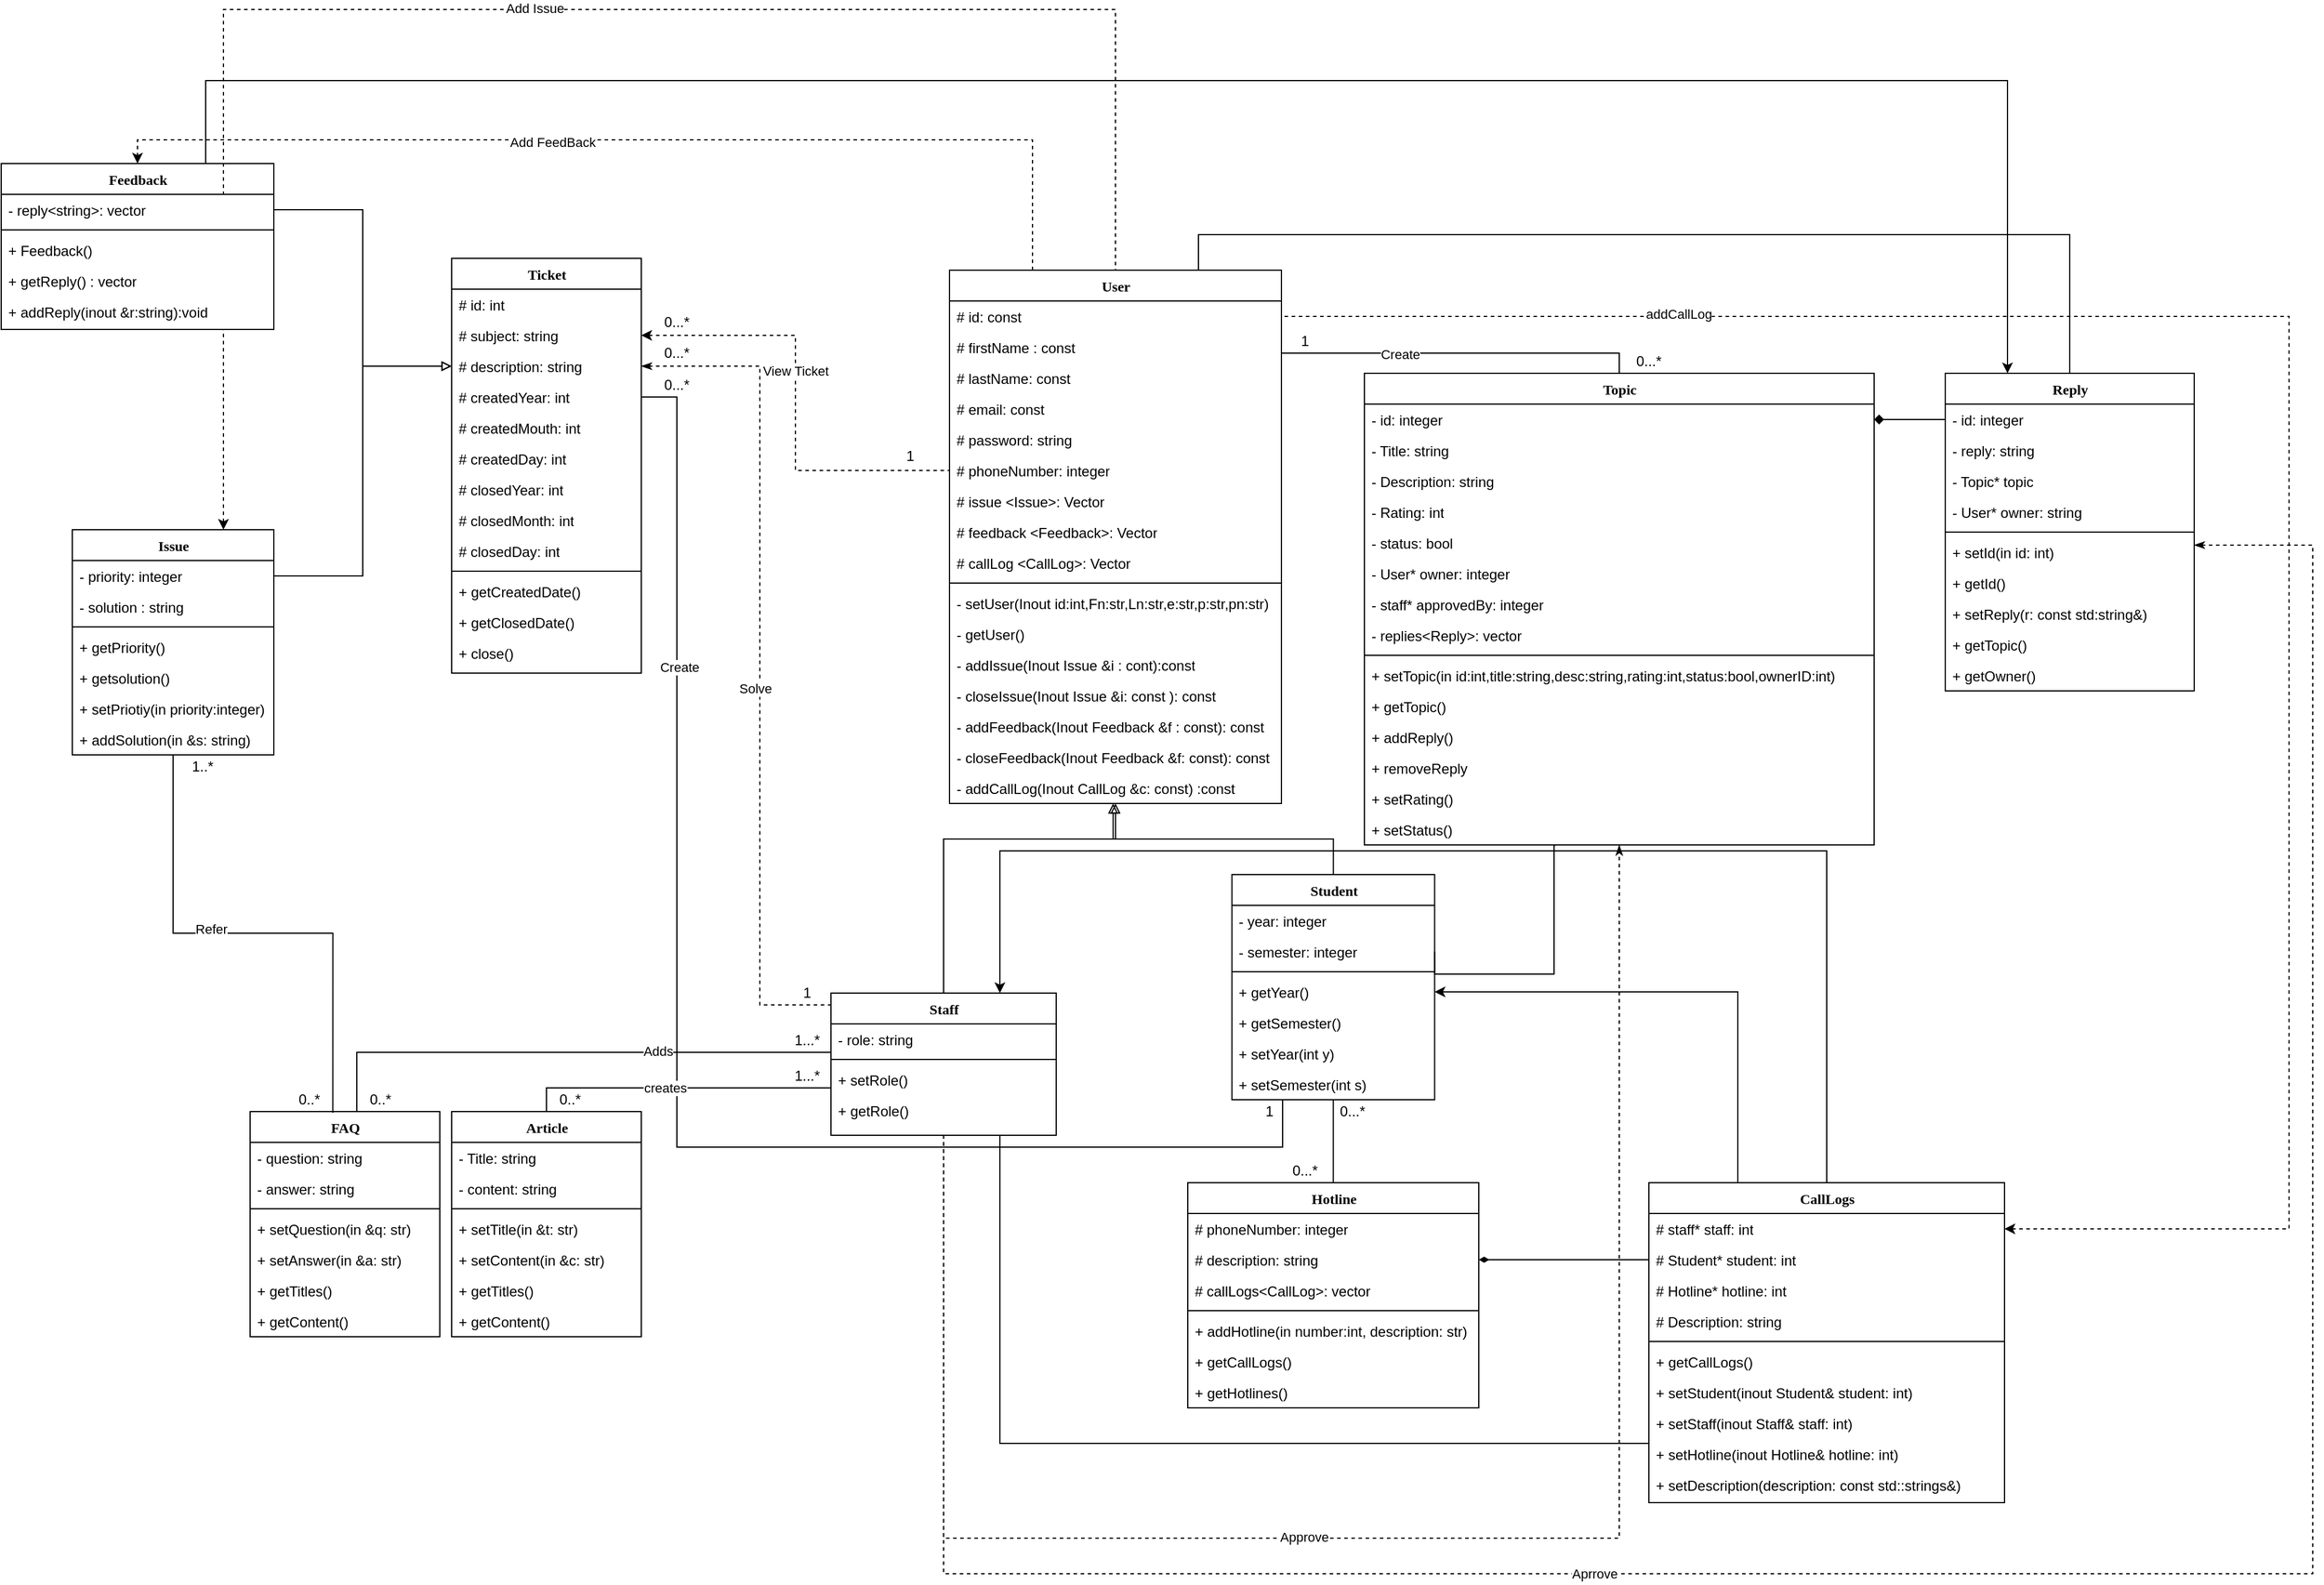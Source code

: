 <mxfile version="13.9.9" type="device"><diagram name="Page-1" id="6133507b-19e7-1e82-6fc7-422aa6c4b21f"><mxGraphModel dx="1780" dy="4068" grid="1" gridSize="10" guides="1" tooltips="1" connect="1" arrows="1" fold="1" page="1" pageScale="1" pageWidth="1100" pageHeight="850" background="#ffffff" math="0" shadow="0"><root><mxCell id="0"/><mxCell id="1" parent="0"/><mxCell id="uD2Qz-DI841jRmQrWf2C-61" style="edgeStyle=orthogonalEdgeStyle;rounded=0;orthogonalLoop=1;jettySize=auto;html=1;endArrow=block;endFill=0;" parent="1" source="uD2Qz-DI841jRmQrWf2C-1" edge="1"><mxGeometry relative="1" as="geometry"><mxPoint x="2158" y="-1780" as="targetPoint"/><Array as="points"><mxPoint x="2344" y="-1750"/><mxPoint x="2158" y="-1750"/></Array><mxPoint x="2342.5" y="-1701" as="sourcePoint"/></mxGeometry></mxCell><mxCell id="uD2Qz-DI841jRmQrWf2C-149" style="rounded=0;orthogonalLoop=1;jettySize=auto;html=1;exitX=0.5;exitY=1;exitDx=0;exitDy=0;endArrow=none;endFill=0;entryX=0.5;entryY=0;entryDx=0;entryDy=0;" parent="1" source="uD2Qz-DI841jRmQrWf2C-1" target="uD2Qz-DI841jRmQrWf2C-117" edge="1"><mxGeometry relative="1" as="geometry"><mxPoint x="2360" y="-1490" as="targetPoint"/></mxGeometry></mxCell><mxCell id="uD2Qz-DI841jRmQrWf2C-1" value="Student" style="swimlane;html=1;fontStyle=1;align=center;verticalAlign=top;childLayout=stackLayout;horizontal=1;startSize=26;horizontalStack=0;resizeParent=1;resizeLast=0;collapsible=1;marginBottom=0;swimlaneFillColor=#ffffff;rounded=0;shadow=0;comic=0;labelBackgroundColor=none;strokeWidth=1;fillColor=none;fontFamily=Verdana;fontSize=12" parent="1" vertex="1"><mxGeometry x="2258.25" y="-1720" width="171" height="190" as="geometry"><mxRectangle x="1769" y="-1941" width="100" height="26" as="alternateBounds"/></mxGeometry></mxCell><mxCell id="uD2Qz-DI841jRmQrWf2C-2" value="- year: integer" style="text;html=1;strokeColor=none;fillColor=none;align=left;verticalAlign=top;spacingLeft=4;spacingRight=4;whiteSpace=wrap;overflow=hidden;rotatable=0;points=[[0,0.5],[1,0.5]];portConstraint=eastwest;" parent="uD2Qz-DI841jRmQrWf2C-1" vertex="1"><mxGeometry y="26" width="171" height="26" as="geometry"/></mxCell><mxCell id="uD2Qz-DI841jRmQrWf2C-3" value="- semester: integer" style="text;html=1;strokeColor=none;fillColor=none;align=left;verticalAlign=top;spacingLeft=4;spacingRight=4;whiteSpace=wrap;overflow=hidden;rotatable=0;points=[[0,0.5],[1,0.5]];portConstraint=eastwest;" parent="uD2Qz-DI841jRmQrWf2C-1" vertex="1"><mxGeometry y="52" width="171" height="26" as="geometry"/></mxCell><mxCell id="uD2Qz-DI841jRmQrWf2C-4" value="" style="line;html=1;strokeWidth=1;fillColor=none;align=left;verticalAlign=middle;spacingTop=-1;spacingLeft=3;spacingRight=3;rotatable=0;labelPosition=right;points=[];portConstraint=eastwest;" parent="uD2Qz-DI841jRmQrWf2C-1" vertex="1"><mxGeometry y="78" width="171" height="8" as="geometry"/></mxCell><mxCell id="uD2Qz-DI841jRmQrWf2C-70" value="+ getYear()" style="text;html=1;strokeColor=none;fillColor=none;align=left;verticalAlign=top;spacingLeft=4;spacingRight=4;whiteSpace=wrap;overflow=hidden;rotatable=0;points=[[0,0.5],[1,0.5]];portConstraint=eastwest;" parent="uD2Qz-DI841jRmQrWf2C-1" vertex="1"><mxGeometry y="86" width="171" height="26" as="geometry"/></mxCell><mxCell id="fwpFSu5k25o9d_HIzs70-4" value="+ getSemester()" style="text;html=1;strokeColor=none;fillColor=none;align=left;verticalAlign=top;spacingLeft=4;spacingRight=4;whiteSpace=wrap;overflow=hidden;rotatable=0;points=[[0,0.5],[1,0.5]];portConstraint=eastwest;" parent="uD2Qz-DI841jRmQrWf2C-1" vertex="1"><mxGeometry y="112" width="171" height="26" as="geometry"/></mxCell><mxCell id="fwpFSu5k25o9d_HIzs70-3" value="+ setYear(int y)" style="text;html=1;strokeColor=none;fillColor=none;align=left;verticalAlign=top;spacingLeft=4;spacingRight=4;whiteSpace=wrap;overflow=hidden;rotatable=0;points=[[0,0.5],[1,0.5]];portConstraint=eastwest;" parent="uD2Qz-DI841jRmQrWf2C-1" vertex="1"><mxGeometry y="138" width="171" height="26" as="geometry"/></mxCell><mxCell id="uD2Qz-DI841jRmQrWf2C-5" value="+ setSemester(int s)" style="text;html=1;strokeColor=none;fillColor=none;align=left;verticalAlign=top;spacingLeft=4;spacingRight=4;whiteSpace=wrap;overflow=hidden;rotatable=0;points=[[0,0.5],[1,0.5]];portConstraint=eastwest;" parent="uD2Qz-DI841jRmQrWf2C-1" vertex="1"><mxGeometry y="164" width="171" height="26" as="geometry"/></mxCell><mxCell id="uD2Qz-DI841jRmQrWf2C-62" style="edgeStyle=orthogonalEdgeStyle;rounded=0;orthogonalLoop=1;jettySize=auto;html=1;exitX=0.5;exitY=0;exitDx=0;exitDy=0;entryX=0.5;entryY=1;entryDx=0;entryDy=0;endArrow=block;endFill=0;" parent="1" source="uD2Qz-DI841jRmQrWf2C-53" target="uD2Qz-DI841jRmQrWf2C-73" edge="1"><mxGeometry relative="1" as="geometry"><mxPoint x="2159" y="-1786" as="targetPoint"/><Array as="points"><mxPoint x="2015" y="-1750"/><mxPoint x="2160" y="-1750"/></Array></mxGeometry></mxCell><mxCell id="LTG6t53aJ85nXShR4HOv-27" style="edgeStyle=orthogonalEdgeStyle;rounded=0;orthogonalLoop=1;jettySize=auto;html=1;exitX=0.75;exitY=1;exitDx=0;exitDy=0;entryX=0;entryY=0.5;entryDx=0;entryDy=0;endArrow=none;endFill=0;" parent="1" source="uD2Qz-DI841jRmQrWf2C-53" target="uD2Qz-DI841jRmQrWf2C-168" edge="1"><mxGeometry relative="1" as="geometry"><Array as="points"><mxPoint x="2063" y="-1240"/><mxPoint x="2610" y="-1240"/></Array></mxGeometry></mxCell><mxCell id="jJWsI16hQN7wxo_IH3_u-4" style="edgeStyle=orthogonalEdgeStyle;rounded=0;orthogonalLoop=1;jettySize=auto;html=1;entryX=0.5;entryY=1;entryDx=0;entryDy=0;dashed=1;startArrow=none;startFill=0;endArrow=classicThin;endFill=1;" parent="1" source="uD2Qz-DI841jRmQrWf2C-53" target="uD2Qz-DI841jRmQrWf2C-133" edge="1"><mxGeometry relative="1" as="geometry"><Array as="points"><mxPoint x="2015" y="-1160"/><mxPoint x="2585" y="-1160"/></Array></mxGeometry></mxCell><mxCell id="jJWsI16hQN7wxo_IH3_u-5" value="Approve" style="edgeLabel;html=1;align=center;verticalAlign=middle;resizable=0;points=[];" parent="jJWsI16hQN7wxo_IH3_u-4" vertex="1" connectable="0"><mxGeometry x="-0.139" y="1" relative="1" as="geometry"><mxPoint as="offset"/></mxGeometry></mxCell><mxCell id="uD2Qz-DI841jRmQrWf2C-53" value="Staff" style="swimlane;html=1;fontStyle=1;align=center;verticalAlign=top;childLayout=stackLayout;horizontal=1;startSize=26;horizontalStack=0;resizeParent=1;resizeLast=0;collapsible=1;marginBottom=0;swimlaneFillColor=#ffffff;rounded=0;shadow=0;comic=0;labelBackgroundColor=none;strokeWidth=1;fillColor=none;fontFamily=Verdana;fontSize=12" parent="1" vertex="1"><mxGeometry x="1920" y="-1620" width="190" height="120" as="geometry"><mxRectangle x="1430" y="-1941" width="100" height="26" as="alternateBounds"/></mxGeometry></mxCell><mxCell id="uD2Qz-DI841jRmQrWf2C-54" value="- role: string" style="text;html=1;strokeColor=none;fillColor=none;align=left;verticalAlign=top;spacingLeft=4;spacingRight=4;whiteSpace=wrap;overflow=hidden;rotatable=0;points=[[0,0.5],[1,0.5]];portConstraint=eastwest;" parent="uD2Qz-DI841jRmQrWf2C-53" vertex="1"><mxGeometry y="26" width="190" height="26" as="geometry"/></mxCell><mxCell id="uD2Qz-DI841jRmQrWf2C-56" value="" style="line;html=1;strokeWidth=1;fillColor=none;align=left;verticalAlign=middle;spacingTop=-1;spacingLeft=3;spacingRight=3;rotatable=0;labelPosition=right;points=[];portConstraint=eastwest;" parent="uD2Qz-DI841jRmQrWf2C-53" vertex="1"><mxGeometry y="52" width="190" height="8" as="geometry"/></mxCell><mxCell id="fwpFSu5k25o9d_HIzs70-22" value="+ setRole()" style="text;html=1;strokeColor=none;fillColor=none;align=left;verticalAlign=top;spacingLeft=4;spacingRight=4;whiteSpace=wrap;overflow=hidden;rotatable=0;points=[[0,0.5],[1,0.5]];portConstraint=eastwest;" parent="uD2Qz-DI841jRmQrWf2C-53" vertex="1"><mxGeometry y="60" width="190" height="26" as="geometry"/></mxCell><mxCell id="X2WeLWAJaxURfAypOdhX-17" value="+ getRole()" style="text;html=1;strokeColor=none;fillColor=none;align=left;verticalAlign=top;spacingLeft=4;spacingRight=4;whiteSpace=wrap;overflow=hidden;rotatable=0;points=[[0,0.5],[1,0.5]];portConstraint=eastwest;" parent="uD2Qz-DI841jRmQrWf2C-53" vertex="1"><mxGeometry y="86" width="190" height="26" as="geometry"/></mxCell><mxCell id="hPfFJoXS72aLHpicnr_9-10" style="edgeStyle=orthogonalEdgeStyle;rounded=0;orthogonalLoop=1;jettySize=auto;html=1;exitX=0.25;exitY=0;exitDx=0;exitDy=0;entryX=0.5;entryY=0;entryDx=0;entryDy=0;dashed=1;startArrow=none;startFill=0;endArrow=classic;endFill=1;" parent="1" source="uD2Qz-DI841jRmQrWf2C-73" target="uD2Qz-DI841jRmQrWf2C-145" edge="1"><mxGeometry relative="1" as="geometry"/></mxCell><mxCell id="hPfFJoXS72aLHpicnr_9-11" value="Add FeedBack" style="edgeLabel;html=1;align=center;verticalAlign=middle;resizable=0;points=[];" parent="hPfFJoXS72aLHpicnr_9-10" vertex="1" connectable="0"><mxGeometry x="0.165" y="2" relative="1" as="geometry"><mxPoint as="offset"/></mxGeometry></mxCell><mxCell id="uD2Qz-DI841jRmQrWf2C-73" value="User" style="swimlane;html=1;fontStyle=1;align=center;verticalAlign=top;childLayout=stackLayout;horizontal=1;startSize=26;horizontalStack=0;resizeParent=1;resizeLast=0;collapsible=1;marginBottom=0;swimlaneFillColor=#ffffff;rounded=0;shadow=0;comic=0;labelBackgroundColor=none;strokeWidth=1;fillColor=none;fontFamily=Verdana;fontSize=12" parent="1" vertex="1"><mxGeometry x="2020" y="-2230" width="280" height="450" as="geometry"><mxRectangle x="1581" y="-2465" width="100" height="26" as="alternateBounds"/></mxGeometry></mxCell><mxCell id="uD2Qz-DI841jRmQrWf2C-74" value="# id: const" style="text;html=1;strokeColor=none;fillColor=none;align=left;verticalAlign=top;spacingLeft=4;spacingRight=4;whiteSpace=wrap;overflow=hidden;rotatable=0;points=[[0,0.5],[1,0.5]];portConstraint=eastwest;" parent="uD2Qz-DI841jRmQrWf2C-73" vertex="1"><mxGeometry y="26" width="280" height="26" as="geometry"/></mxCell><mxCell id="uD2Qz-DI841jRmQrWf2C-75" value="#&amp;nbsp;firstName : const" style="text;html=1;strokeColor=none;fillColor=none;align=left;verticalAlign=top;spacingLeft=4;spacingRight=4;whiteSpace=wrap;overflow=hidden;rotatable=0;points=[[0,0.5],[1,0.5]];portConstraint=eastwest;" parent="uD2Qz-DI841jRmQrWf2C-73" vertex="1"><mxGeometry y="52" width="280" height="26" as="geometry"/></mxCell><mxCell id="uD2Qz-DI841jRmQrWf2C-78" value="#&amp;nbsp;lastName: const" style="text;html=1;strokeColor=none;fillColor=none;align=left;verticalAlign=top;spacingLeft=4;spacingRight=4;whiteSpace=wrap;overflow=hidden;rotatable=0;points=[[0,0.5],[1,0.5]];portConstraint=eastwest;" parent="uD2Qz-DI841jRmQrWf2C-73" vertex="1"><mxGeometry y="78" width="280" height="26" as="geometry"/></mxCell><mxCell id="uD2Qz-DI841jRmQrWf2C-79" value="#&amp;nbsp;email: const" style="text;html=1;strokeColor=none;fillColor=none;align=left;verticalAlign=top;spacingLeft=4;spacingRight=4;whiteSpace=wrap;overflow=hidden;rotatable=0;points=[[0,0.5],[1,0.5]];portConstraint=eastwest;" parent="uD2Qz-DI841jRmQrWf2C-73" vertex="1"><mxGeometry y="104" width="280" height="26" as="geometry"/></mxCell><mxCell id="uD2Qz-DI841jRmQrWf2C-80" value="#&amp;nbsp;password: string" style="text;html=1;strokeColor=none;fillColor=none;align=left;verticalAlign=top;spacingLeft=4;spacingRight=4;whiteSpace=wrap;overflow=hidden;rotatable=0;points=[[0,0.5],[1,0.5]];portConstraint=eastwest;" parent="uD2Qz-DI841jRmQrWf2C-73" vertex="1"><mxGeometry y="130" width="280" height="26" as="geometry"/></mxCell><mxCell id="uD2Qz-DI841jRmQrWf2C-81" value="#&amp;nbsp;phoneNumber: integer" style="text;html=1;strokeColor=none;fillColor=none;align=left;verticalAlign=top;spacingLeft=4;spacingRight=4;whiteSpace=wrap;overflow=hidden;rotatable=0;points=[[0,0.5],[1,0.5]];portConstraint=eastwest;" parent="uD2Qz-DI841jRmQrWf2C-73" vertex="1"><mxGeometry y="156" width="280" height="26" as="geometry"/></mxCell><mxCell id="uD2Qz-DI841jRmQrWf2C-82" value="#&amp;nbsp;issue &amp;lt;Issue&amp;gt;: Vector" style="text;html=1;strokeColor=none;fillColor=none;align=left;verticalAlign=top;spacingLeft=4;spacingRight=4;whiteSpace=wrap;overflow=hidden;rotatable=0;points=[[0,0.5],[1,0.5]];portConstraint=eastwest;" parent="uD2Qz-DI841jRmQrWf2C-73" vertex="1"><mxGeometry y="182" width="280" height="26" as="geometry"/></mxCell><mxCell id="uD2Qz-DI841jRmQrWf2C-83" value="#&amp;nbsp;feedback &amp;lt;Feedback&amp;gt;: Vector" style="text;html=1;strokeColor=none;fillColor=none;align=left;verticalAlign=top;spacingLeft=4;spacingRight=4;whiteSpace=wrap;overflow=hidden;rotatable=0;points=[[0,0.5],[1,0.5]];portConstraint=eastwest;" parent="uD2Qz-DI841jRmQrWf2C-73" vertex="1"><mxGeometry y="208" width="280" height="26" as="geometry"/></mxCell><mxCell id="uD2Qz-DI841jRmQrWf2C-84" value="#&amp;nbsp;callLog &amp;lt;CallLog&amp;gt;: Vector" style="text;html=1;strokeColor=none;fillColor=none;align=left;verticalAlign=top;spacingLeft=4;spacingRight=4;whiteSpace=wrap;overflow=hidden;rotatable=0;points=[[0,0.5],[1,0.5]];portConstraint=eastwest;" parent="uD2Qz-DI841jRmQrWf2C-73" vertex="1"><mxGeometry y="234" width="280" height="26" as="geometry"/></mxCell><mxCell id="uD2Qz-DI841jRmQrWf2C-76" value="" style="line;html=1;strokeWidth=1;fillColor=none;align=left;verticalAlign=middle;spacingTop=-1;spacingLeft=3;spacingRight=3;rotatable=0;labelPosition=right;points=[];portConstraint=eastwest;" parent="uD2Qz-DI841jRmQrWf2C-73" vertex="1"><mxGeometry y="260" width="280" height="8" as="geometry"/></mxCell><mxCell id="X2WeLWAJaxURfAypOdhX-36" value="- setUser(Inout id:int,Fn:str,Ln:str,e:str,p:str,pn:str)&amp;nbsp;" style="text;html=1;strokeColor=none;fillColor=none;align=left;verticalAlign=top;spacingLeft=4;spacingRight=4;whiteSpace=wrap;overflow=hidden;rotatable=0;points=[[0,0.5],[1,0.5]];portConstraint=eastwest;" parent="uD2Qz-DI841jRmQrWf2C-73" vertex="1"><mxGeometry y="268" width="280" height="26" as="geometry"/></mxCell><mxCell id="d10jbH8K3HjbSiHSZLrP-2" value="- getUser()&amp;nbsp;" style="text;html=1;strokeColor=none;fillColor=none;align=left;verticalAlign=top;spacingLeft=4;spacingRight=4;whiteSpace=wrap;overflow=hidden;rotatable=0;points=[[0,0.5],[1,0.5]];portConstraint=eastwest;" parent="uD2Qz-DI841jRmQrWf2C-73" vertex="1"><mxGeometry y="294" width="280" height="26" as="geometry"/></mxCell><mxCell id="X2WeLWAJaxURfAypOdhX-15" value="- addIssue(Inout Issue &amp;amp;i : cont):const" style="text;html=1;strokeColor=none;fillColor=none;align=left;verticalAlign=top;spacingLeft=4;spacingRight=4;whiteSpace=wrap;overflow=hidden;rotatable=0;points=[[0,0.5],[1,0.5]];portConstraint=eastwest;" parent="uD2Qz-DI841jRmQrWf2C-73" vertex="1"><mxGeometry y="320" width="280" height="26" as="geometry"/></mxCell><mxCell id="uD2Qz-DI841jRmQrWf2C-86" value="- closeIssue(Inout Issue &amp;amp;i: const ): const&amp;nbsp;" style="text;html=1;strokeColor=none;fillColor=none;align=left;verticalAlign=top;spacingLeft=4;spacingRight=4;whiteSpace=wrap;overflow=hidden;rotatable=0;points=[[0,0.5],[1,0.5]];portConstraint=eastwest;" parent="uD2Qz-DI841jRmQrWf2C-73" vertex="1"><mxGeometry y="346" width="280" height="26" as="geometry"/></mxCell><mxCell id="uD2Qz-DI841jRmQrWf2C-77" value="- addFeedback(Inout Feedback &amp;amp;f : const): const&amp;nbsp;&amp;nbsp;" style="text;html=1;strokeColor=none;fillColor=none;align=left;verticalAlign=top;spacingLeft=4;spacingRight=4;whiteSpace=wrap;overflow=hidden;rotatable=0;points=[[0,0.5],[1,0.5]];portConstraint=eastwest;" parent="uD2Qz-DI841jRmQrWf2C-73" vertex="1"><mxGeometry y="372" width="280" height="26" as="geometry"/></mxCell><mxCell id="uD2Qz-DI841jRmQrWf2C-87" value="- closeFeedback(Inout Feedback &amp;amp;f: const): const&amp;nbsp;" style="text;html=1;strokeColor=none;fillColor=none;align=left;verticalAlign=top;spacingLeft=4;spacingRight=4;whiteSpace=wrap;overflow=hidden;rotatable=0;points=[[0,0.5],[1,0.5]];portConstraint=eastwest;" parent="uD2Qz-DI841jRmQrWf2C-73" vertex="1"><mxGeometry y="398" width="280" height="26" as="geometry"/></mxCell><mxCell id="uD2Qz-DI841jRmQrWf2C-164" value="- addCallLog(Inout CallLog &amp;amp;c: const) :const" style="text;html=1;strokeColor=none;fillColor=none;align=left;verticalAlign=top;spacingLeft=4;spacingRight=4;whiteSpace=wrap;overflow=hidden;rotatable=0;points=[[0,0.5],[1,0.5]];portConstraint=eastwest;" parent="uD2Qz-DI841jRmQrWf2C-73" vertex="1"><mxGeometry y="424" width="280" height="26" as="geometry"/></mxCell><mxCell id="uD2Qz-DI841jRmQrWf2C-98" value="" style="group;container=1;" parent="1" vertex="1" connectable="0"><mxGeometry x="1613" y="-2083" width="394" height="314" as="geometry"><mxRectangle x="1123" y="-2323" width="50" height="40" as="alternateBounds"/></mxGeometry></mxCell><mxCell id="uD2Qz-DI841jRmQrWf2C-96" value="1" style="text;html=1;strokeColor=none;fillColor=none;align=center;verticalAlign=middle;whiteSpace=wrap;rounded=0;" parent="uD2Qz-DI841jRmQrWf2C-98" vertex="1"><mxGeometry x="354" width="40" height="20" as="geometry"/></mxCell><mxCell id="uD2Qz-DI841jRmQrWf2C-108" style="edgeStyle=orthogonalEdgeStyle;rounded=0;orthogonalLoop=1;jettySize=auto;html=1;exitX=1;exitY=0.5;exitDx=0;exitDy=0;endArrow=none;endFill=0;startArrow=classicThin;startFill=1;dashed=1;" parent="1" source="uD2Qz-DI841jRmQrWf2C-99" target="uD2Qz-DI841jRmQrWf2C-53" edge="1"><mxGeometry relative="1" as="geometry"><Array as="points"><mxPoint x="1860" y="-2149"/><mxPoint x="1860" y="-1610"/></Array></mxGeometry></mxCell><mxCell id="X2WeLWAJaxURfAypOdhX-28" value="Solve" style="edgeLabel;html=1;align=center;verticalAlign=middle;resizable=0;points=[];" parent="uD2Qz-DI841jRmQrWf2C-108" vertex="1" connectable="0"><mxGeometry x="0.065" y="-4" relative="1" as="geometry"><mxPoint as="offset"/></mxGeometry></mxCell><mxCell id="uD2Qz-DI841jRmQrWf2C-109" style="edgeStyle=orthogonalEdgeStyle;rounded=0;orthogonalLoop=1;jettySize=auto;html=1;exitX=1;exitY=0.5;exitDx=0;exitDy=0;endArrow=none;endFill=0;entryX=0.25;entryY=1;entryDx=0;entryDy=0;" parent="1" source="uD2Qz-DI841jRmQrWf2C-100" target="uD2Qz-DI841jRmQrWf2C-1" edge="1"><mxGeometry relative="1" as="geometry"><Array as="points"><mxPoint x="1790" y="-2123"/><mxPoint x="1790" y="-1490"/><mxPoint x="2301" y="-1490"/></Array><mxPoint x="2280" y="-1510" as="targetPoint"/></mxGeometry></mxCell><mxCell id="X2WeLWAJaxURfAypOdhX-32" value="Create" style="edgeLabel;html=1;align=center;verticalAlign=middle;resizable=0;points=[];" parent="uD2Qz-DI841jRmQrWf2C-109" vertex="1" connectable="0"><mxGeometry x="-0.575" y="2" relative="1" as="geometry"><mxPoint as="offset"/></mxGeometry></mxCell><mxCell id="uD2Qz-DI841jRmQrWf2C-110" value="0...*" style="text;html=1;strokeColor=none;fillColor=none;align=center;verticalAlign=middle;whiteSpace=wrap;rounded=0;" parent="1" vertex="1"><mxGeometry x="1770" y="-2170" width="40" height="20" as="geometry"/></mxCell><mxCell id="uD2Qz-DI841jRmQrWf2C-111" value="1" style="text;html=1;strokeColor=none;fillColor=none;align=center;verticalAlign=middle;whiteSpace=wrap;rounded=0;" parent="1" vertex="1"><mxGeometry x="1880" y="-1630" width="40" height="20" as="geometry"/></mxCell><mxCell id="uD2Qz-DI841jRmQrWf2C-113" value="1" style="text;html=1;strokeColor=none;fillColor=none;align=center;verticalAlign=middle;whiteSpace=wrap;rounded=0;" parent="1" vertex="1"><mxGeometry x="2270" y="-1530" width="40" height="20" as="geometry"/></mxCell><mxCell id="uD2Qz-DI841jRmQrWf2C-117" value="Hotline" style="swimlane;html=1;fontStyle=1;align=center;verticalAlign=top;childLayout=stackLayout;horizontal=1;startSize=26;horizontalStack=0;resizeParent=1;resizeLast=0;collapsible=1;marginBottom=0;swimlaneFillColor=#ffffff;rounded=0;shadow=0;comic=0;labelBackgroundColor=none;strokeWidth=1;fillColor=none;fontFamily=Verdana;fontSize=12" parent="1" vertex="1"><mxGeometry x="2221" y="-1460" width="245.5" height="190" as="geometry"><mxRectangle x="1430" y="-1941" width="100" height="26" as="alternateBounds"/></mxGeometry></mxCell><mxCell id="uD2Qz-DI841jRmQrWf2C-118" value="# phoneNumber: integer" style="text;html=1;strokeColor=none;fillColor=none;align=left;verticalAlign=top;spacingLeft=4;spacingRight=4;whiteSpace=wrap;overflow=hidden;rotatable=0;points=[[0,0.5],[1,0.5]];portConstraint=eastwest;" parent="uD2Qz-DI841jRmQrWf2C-117" vertex="1"><mxGeometry y="26" width="245.5" height="26" as="geometry"/></mxCell><mxCell id="uD2Qz-DI841jRmQrWf2C-161" value="# description: string" style="text;html=1;strokeColor=none;fillColor=none;align=left;verticalAlign=top;spacingLeft=4;spacingRight=4;whiteSpace=wrap;overflow=hidden;rotatable=0;points=[[0,0.5],[1,0.5]];portConstraint=eastwest;" parent="uD2Qz-DI841jRmQrWf2C-117" vertex="1"><mxGeometry y="52" width="245.5" height="26" as="geometry"/></mxCell><mxCell id="X2WeLWAJaxURfAypOdhX-1" value="# callLogs&amp;lt;CallLog&amp;gt;: vector" style="text;html=1;strokeColor=none;fillColor=none;align=left;verticalAlign=top;spacingLeft=4;spacingRight=4;whiteSpace=wrap;overflow=hidden;rotatable=0;points=[[0,0.5],[1,0.5]];portConstraint=eastwest;" parent="uD2Qz-DI841jRmQrWf2C-117" vertex="1"><mxGeometry y="78" width="245.5" height="26" as="geometry"/></mxCell><mxCell id="uD2Qz-DI841jRmQrWf2C-119" value="" style="line;html=1;strokeWidth=1;fillColor=none;align=left;verticalAlign=middle;spacingTop=-1;spacingLeft=3;spacingRight=3;rotatable=0;labelPosition=right;points=[];portConstraint=eastwest;" parent="uD2Qz-DI841jRmQrWf2C-117" vertex="1"><mxGeometry y="104" width="245.5" height="8" as="geometry"/></mxCell><mxCell id="uD2Qz-DI841jRmQrWf2C-120" value="+ addHotline(in number:int, description: str)" style="text;html=1;strokeColor=none;fillColor=none;align=left;verticalAlign=top;spacingLeft=4;spacingRight=4;whiteSpace=wrap;overflow=hidden;rotatable=0;points=[[0,0.5],[1,0.5]];portConstraint=eastwest;" parent="uD2Qz-DI841jRmQrWf2C-117" vertex="1"><mxGeometry y="112" width="245.5" height="26" as="geometry"/></mxCell><mxCell id="uD2Qz-DI841jRmQrWf2C-163" value="+ getCallLogs()" style="text;html=1;strokeColor=none;fillColor=none;align=left;verticalAlign=top;spacingLeft=4;spacingRight=4;whiteSpace=wrap;overflow=hidden;rotatable=0;points=[[0,0.5],[1,0.5]];portConstraint=eastwest;" parent="uD2Qz-DI841jRmQrWf2C-117" vertex="1"><mxGeometry y="138" width="245.5" height="26" as="geometry"/></mxCell><mxCell id="X2WeLWAJaxURfAypOdhX-3" value="+ getHotlines()" style="text;html=1;strokeColor=none;fillColor=none;align=left;verticalAlign=top;spacingLeft=4;spacingRight=4;whiteSpace=wrap;overflow=hidden;rotatable=0;points=[[0,0.5],[1,0.5]];portConstraint=eastwest;" parent="uD2Qz-DI841jRmQrWf2C-117" vertex="1"><mxGeometry y="164" width="245.5" height="26" as="geometry"/></mxCell><mxCell id="hPfFJoXS72aLHpicnr_9-8" style="edgeStyle=orthogonalEdgeStyle;rounded=0;orthogonalLoop=1;jettySize=auto;html=1;exitX=0.25;exitY=0;exitDx=0;exitDy=0;entryX=1;entryY=0.5;entryDx=0;entryDy=0;" parent="1" source="uD2Qz-DI841jRmQrWf2C-121" target="uD2Qz-DI841jRmQrWf2C-70" edge="1"><mxGeometry relative="1" as="geometry"/></mxCell><mxCell id="hPfFJoXS72aLHpicnr_9-9" style="edgeStyle=orthogonalEdgeStyle;rounded=0;orthogonalLoop=1;jettySize=auto;html=1;exitX=0.5;exitY=0;exitDx=0;exitDy=0;entryX=0.75;entryY=0;entryDx=0;entryDy=0;" parent="1" source="uD2Qz-DI841jRmQrWf2C-121" target="uD2Qz-DI841jRmQrWf2C-53" edge="1"><mxGeometry relative="1" as="geometry"><Array as="points"><mxPoint x="2760" y="-1740"/><mxPoint x="2063" y="-1740"/></Array></mxGeometry></mxCell><mxCell id="uD2Qz-DI841jRmQrWf2C-121" value="CallLogs" style="swimlane;html=1;fontStyle=1;align=center;verticalAlign=top;childLayout=stackLayout;horizontal=1;startSize=26;horizontalStack=0;resizeParent=1;resizeLast=0;collapsible=1;marginBottom=0;swimlaneFillColor=#ffffff;rounded=0;shadow=0;comic=0;labelBackgroundColor=none;strokeWidth=1;fillColor=none;fontFamily=Verdana;fontSize=12" parent="1" vertex="1"><mxGeometry x="2610" y="-1460" width="300" height="270" as="geometry"><mxRectangle x="1430" y="-1941" width="100" height="26" as="alternateBounds"/></mxGeometry></mxCell><mxCell id="uD2Qz-DI841jRmQrWf2C-122" value="# staff* staff: int" style="text;html=1;strokeColor=none;fillColor=none;align=left;verticalAlign=top;spacingLeft=4;spacingRight=4;whiteSpace=wrap;overflow=hidden;rotatable=0;points=[[0,0.5],[1,0.5]];portConstraint=eastwest;" parent="uD2Qz-DI841jRmQrWf2C-121" vertex="1"><mxGeometry y="26" width="300" height="26" as="geometry"/></mxCell><mxCell id="uD2Qz-DI841jRmQrWf2C-166" value="# Student* student: int" style="text;html=1;strokeColor=none;fillColor=none;align=left;verticalAlign=top;spacingLeft=4;spacingRight=4;whiteSpace=wrap;overflow=hidden;rotatable=0;points=[[0,0.5],[1,0.5]];portConstraint=eastwest;" parent="uD2Qz-DI841jRmQrWf2C-121" vertex="1"><mxGeometry y="52" width="300" height="26" as="geometry"/></mxCell><mxCell id="X2WeLWAJaxURfAypOdhX-6" value="# Hotline* hotline: int" style="text;html=1;strokeColor=none;fillColor=none;align=left;verticalAlign=top;spacingLeft=4;spacingRight=4;whiteSpace=wrap;overflow=hidden;rotatable=0;points=[[0,0.5],[1,0.5]];portConstraint=eastwest;" parent="uD2Qz-DI841jRmQrWf2C-121" vertex="1"><mxGeometry y="78" width="300" height="26" as="geometry"/></mxCell><mxCell id="uD2Qz-DI841jRmQrWf2C-168" value="# Description: string" style="text;html=1;strokeColor=none;fillColor=none;align=left;verticalAlign=top;spacingLeft=4;spacingRight=4;whiteSpace=wrap;overflow=hidden;rotatable=0;points=[[0,0.5],[1,0.5]];portConstraint=eastwest;" parent="uD2Qz-DI841jRmQrWf2C-121" vertex="1"><mxGeometry y="104" width="300" height="26" as="geometry"/></mxCell><mxCell id="uD2Qz-DI841jRmQrWf2C-123" value="" style="line;html=1;strokeWidth=1;fillColor=none;align=left;verticalAlign=middle;spacingTop=-1;spacingLeft=3;spacingRight=3;rotatable=0;labelPosition=right;points=[];portConstraint=eastwest;" parent="uD2Qz-DI841jRmQrWf2C-121" vertex="1"><mxGeometry y="130" width="300" height="8" as="geometry"/></mxCell><mxCell id="uD2Qz-DI841jRmQrWf2C-124" value="+ getCallLogs()" style="text;html=1;strokeColor=none;fillColor=none;align=left;verticalAlign=top;spacingLeft=4;spacingRight=4;whiteSpace=wrap;overflow=hidden;rotatable=0;points=[[0,0.5],[1,0.5]];portConstraint=eastwest;" parent="uD2Qz-DI841jRmQrWf2C-121" vertex="1"><mxGeometry y="138" width="300" height="26" as="geometry"/></mxCell><mxCell id="X2WeLWAJaxURfAypOdhX-7" value="+ setStudent(inout Student&amp;amp; student: int)" style="text;html=1;strokeColor=none;fillColor=none;align=left;verticalAlign=top;spacingLeft=4;spacingRight=4;whiteSpace=wrap;overflow=hidden;rotatable=0;points=[[0,0.5],[1,0.5]];portConstraint=eastwest;" parent="uD2Qz-DI841jRmQrWf2C-121" vertex="1"><mxGeometry y="164" width="300" height="26" as="geometry"/></mxCell><mxCell id="X2WeLWAJaxURfAypOdhX-9" value="+ setStaff(inout Staff&amp;amp; staff: int)" style="text;html=1;strokeColor=none;fillColor=none;align=left;verticalAlign=top;spacingLeft=4;spacingRight=4;whiteSpace=wrap;overflow=hidden;rotatable=0;points=[[0,0.5],[1,0.5]];portConstraint=eastwest;" parent="uD2Qz-DI841jRmQrWf2C-121" vertex="1"><mxGeometry y="190" width="300" height="26" as="geometry"/></mxCell><mxCell id="X2WeLWAJaxURfAypOdhX-24" value="+ setHotline(inout Hotline&amp;amp; hotline: int)" style="text;html=1;strokeColor=none;fillColor=none;align=left;verticalAlign=top;spacingLeft=4;spacingRight=4;whiteSpace=wrap;overflow=hidden;rotatable=0;points=[[0,0.5],[1,0.5]];portConstraint=eastwest;" parent="uD2Qz-DI841jRmQrWf2C-121" vertex="1"><mxGeometry y="216" width="300" height="26" as="geometry"/></mxCell><mxCell id="X2WeLWAJaxURfAypOdhX-25" value="+ setDescription(description: const std::strings&amp;amp;)" style="text;html=1;strokeColor=none;fillColor=none;align=left;verticalAlign=top;spacingLeft=4;spacingRight=4;whiteSpace=wrap;overflow=hidden;rotatable=0;points=[[0,0.5],[1,0.5]];portConstraint=eastwest;" parent="uD2Qz-DI841jRmQrWf2C-121" vertex="1"><mxGeometry y="242" width="300" height="26" as="geometry"/></mxCell><mxCell id="uD2Qz-DI841jRmQrWf2C-125" value="Article" style="swimlane;html=1;fontStyle=1;align=center;verticalAlign=top;childLayout=stackLayout;horizontal=1;startSize=26;horizontalStack=0;resizeParent=1;resizeLast=0;collapsible=1;marginBottom=0;swimlaneFillColor=#ffffff;rounded=0;shadow=0;comic=0;labelBackgroundColor=none;strokeWidth=1;fillColor=none;fontFamily=Verdana;fontSize=12" parent="1" vertex="1"><mxGeometry x="1600" y="-1520" width="160" height="190" as="geometry"><mxRectangle x="1590" y="-1400" width="100" height="26" as="alternateBounds"/></mxGeometry></mxCell><mxCell id="uD2Qz-DI841jRmQrWf2C-126" value="- Title: string" style="text;html=1;strokeColor=none;fillColor=none;align=left;verticalAlign=top;spacingLeft=4;spacingRight=4;whiteSpace=wrap;overflow=hidden;rotatable=0;points=[[0,0.5],[1,0.5]];portConstraint=eastwest;" parent="uD2Qz-DI841jRmQrWf2C-125" vertex="1"><mxGeometry y="26" width="160" height="26" as="geometry"/></mxCell><mxCell id="uD2Qz-DI841jRmQrWf2C-197" value="- content: string" style="text;html=1;strokeColor=none;fillColor=none;align=left;verticalAlign=top;spacingLeft=4;spacingRight=4;whiteSpace=wrap;overflow=hidden;rotatable=0;points=[[0,0.5],[1,0.5]];portConstraint=eastwest;" parent="uD2Qz-DI841jRmQrWf2C-125" vertex="1"><mxGeometry y="52" width="160" height="26" as="geometry"/></mxCell><mxCell id="uD2Qz-DI841jRmQrWf2C-127" value="" style="line;html=1;strokeWidth=1;fillColor=none;align=left;verticalAlign=middle;spacingTop=-1;spacingLeft=3;spacingRight=3;rotatable=0;labelPosition=right;points=[];portConstraint=eastwest;" parent="uD2Qz-DI841jRmQrWf2C-125" vertex="1"><mxGeometry y="78" width="160" height="8" as="geometry"/></mxCell><mxCell id="gZ5vpcxB2zGXyUdaYlKV-1" value="+ setTitle(in &amp;amp;t: str)" style="text;html=1;strokeColor=none;fillColor=none;align=left;verticalAlign=top;spacingLeft=4;spacingRight=4;whiteSpace=wrap;overflow=hidden;rotatable=0;points=[[0,0.5],[1,0.5]];portConstraint=eastwest;" parent="uD2Qz-DI841jRmQrWf2C-125" vertex="1"><mxGeometry y="86" width="160" height="26" as="geometry"/></mxCell><mxCell id="gZ5vpcxB2zGXyUdaYlKV-2" value="+ setContent(in &amp;amp;c: str)" style="text;html=1;strokeColor=none;fillColor=none;align=left;verticalAlign=top;spacingLeft=4;spacingRight=4;whiteSpace=wrap;overflow=hidden;rotatable=0;points=[[0,0.5],[1,0.5]];portConstraint=eastwest;" parent="uD2Qz-DI841jRmQrWf2C-125" vertex="1"><mxGeometry y="112" width="160" height="26" as="geometry"/></mxCell><mxCell id="uD2Qz-DI841jRmQrWf2C-128" value="+ getTitles()" style="text;html=1;strokeColor=none;fillColor=none;align=left;verticalAlign=top;spacingLeft=4;spacingRight=4;whiteSpace=wrap;overflow=hidden;rotatable=0;points=[[0,0.5],[1,0.5]];portConstraint=eastwest;" parent="uD2Qz-DI841jRmQrWf2C-125" vertex="1"><mxGeometry y="138" width="160" height="26" as="geometry"/></mxCell><mxCell id="fwpFSu5k25o9d_HIzs70-1" value="+ getContent()" style="text;html=1;strokeColor=none;fillColor=none;align=left;verticalAlign=top;spacingLeft=4;spacingRight=4;whiteSpace=wrap;overflow=hidden;rotatable=0;points=[[0,0.5],[1,0.5]];portConstraint=eastwest;" parent="uD2Qz-DI841jRmQrWf2C-125" vertex="1"><mxGeometry y="164" width="160" height="26" as="geometry"/></mxCell><mxCell id="uD2Qz-DI841jRmQrWf2C-133" value="Topic" style="swimlane;html=1;fontStyle=1;align=center;verticalAlign=top;childLayout=stackLayout;horizontal=1;startSize=26;horizontalStack=0;resizeParent=1;resizeLast=0;collapsible=1;marginBottom=0;swimlaneFillColor=#ffffff;rounded=0;shadow=0;comic=0;labelBackgroundColor=none;strokeWidth=1;fillColor=none;fontFamily=Verdana;fontSize=12" parent="1" vertex="1"><mxGeometry x="2370" y="-2143" width="430" height="398" as="geometry"><mxRectangle x="1430" y="-1941" width="100" height="26" as="alternateBounds"/></mxGeometry></mxCell><mxCell id="uD2Qz-DI841jRmQrWf2C-134" value="- id: integer" style="text;html=1;strokeColor=none;fillColor=none;align=left;verticalAlign=top;spacingLeft=4;spacingRight=4;whiteSpace=wrap;overflow=hidden;rotatable=0;points=[[0,0.5],[1,0.5]];portConstraint=eastwest;" parent="uD2Qz-DI841jRmQrWf2C-133" vertex="1"><mxGeometry y="26" width="430" height="26" as="geometry"/></mxCell><mxCell id="uD2Qz-DI841jRmQrWf2C-203" value="- Title: string" style="text;html=1;strokeColor=none;fillColor=none;align=left;verticalAlign=top;spacingLeft=4;spacingRight=4;whiteSpace=wrap;overflow=hidden;rotatable=0;points=[[0,0.5],[1,0.5]];portConstraint=eastwest;" parent="uD2Qz-DI841jRmQrWf2C-133" vertex="1"><mxGeometry y="52" width="430" height="26" as="geometry"/></mxCell><mxCell id="uD2Qz-DI841jRmQrWf2C-204" value="- Description: string" style="text;html=1;strokeColor=none;fillColor=none;align=left;verticalAlign=top;spacingLeft=4;spacingRight=4;whiteSpace=wrap;overflow=hidden;rotatable=0;points=[[0,0.5],[1,0.5]];portConstraint=eastwest;" parent="uD2Qz-DI841jRmQrWf2C-133" vertex="1"><mxGeometry y="78" width="430" height="26" as="geometry"/></mxCell><mxCell id="uD2Qz-DI841jRmQrWf2C-205" value="- Rating: int" style="text;html=1;strokeColor=none;fillColor=none;align=left;verticalAlign=top;spacingLeft=4;spacingRight=4;whiteSpace=wrap;overflow=hidden;rotatable=0;points=[[0,0.5],[1,0.5]];portConstraint=eastwest;" parent="uD2Qz-DI841jRmQrWf2C-133" vertex="1"><mxGeometry y="104" width="430" height="26" as="geometry"/></mxCell><mxCell id="uD2Qz-DI841jRmQrWf2C-207" value="- status: bool" style="text;html=1;strokeColor=none;fillColor=none;align=left;verticalAlign=top;spacingLeft=4;spacingRight=4;whiteSpace=wrap;overflow=hidden;rotatable=0;points=[[0,0.5],[1,0.5]];portConstraint=eastwest;" parent="uD2Qz-DI841jRmQrWf2C-133" vertex="1"><mxGeometry y="130" width="430" height="26" as="geometry"/></mxCell><mxCell id="uD2Qz-DI841jRmQrWf2C-206" value="- User* owner: integer" style="text;html=1;strokeColor=none;fillColor=none;align=left;verticalAlign=top;spacingLeft=4;spacingRight=4;whiteSpace=wrap;overflow=hidden;rotatable=0;points=[[0,0.5],[1,0.5]];portConstraint=eastwest;" parent="uD2Qz-DI841jRmQrWf2C-133" vertex="1"><mxGeometry y="156" width="430" height="26" as="geometry"/></mxCell><mxCell id="LTG6t53aJ85nXShR4HOv-17" value="- staff* approvedBy: integer" style="text;html=1;strokeColor=none;fillColor=none;align=left;verticalAlign=top;spacingLeft=4;spacingRight=4;whiteSpace=wrap;overflow=hidden;rotatable=0;points=[[0,0.5],[1,0.5]];portConstraint=eastwest;" parent="uD2Qz-DI841jRmQrWf2C-133" vertex="1"><mxGeometry y="182" width="430" height="26" as="geometry"/></mxCell><mxCell id="X2WeLWAJaxURfAypOdhX-18" value="- replies&amp;lt;Reply&amp;gt;: vector" style="text;html=1;strokeColor=none;fillColor=none;align=left;verticalAlign=top;spacingLeft=4;spacingRight=4;whiteSpace=wrap;overflow=hidden;rotatable=0;points=[[0,0.5],[1,0.5]];portConstraint=eastwest;" parent="uD2Qz-DI841jRmQrWf2C-133" vertex="1"><mxGeometry y="208" width="430" height="26" as="geometry"/></mxCell><mxCell id="uD2Qz-DI841jRmQrWf2C-135" value="" style="line;html=1;strokeWidth=1;fillColor=none;align=left;verticalAlign=middle;spacingTop=-1;spacingLeft=3;spacingRight=3;rotatable=0;labelPosition=right;points=[];portConstraint=eastwest;" parent="uD2Qz-DI841jRmQrWf2C-133" vertex="1"><mxGeometry y="234" width="430" height="8" as="geometry"/></mxCell><mxCell id="uD2Qz-DI841jRmQrWf2C-136" value="+ setTopic(in id:int,title:string,desc:string,rating:int,status:bool,ownerID:int)" style="text;html=1;strokeColor=none;fillColor=none;align=left;verticalAlign=top;spacingLeft=4;spacingRight=4;whiteSpace=wrap;overflow=hidden;rotatable=0;points=[[0,0.5],[1,0.5]];portConstraint=eastwest;" parent="uD2Qz-DI841jRmQrWf2C-133" vertex="1"><mxGeometry y="242" width="430" height="26" as="geometry"/></mxCell><mxCell id="uD2Qz-DI841jRmQrWf2C-208" value="+ getTopic()" style="text;html=1;strokeColor=none;fillColor=none;align=left;verticalAlign=top;spacingLeft=4;spacingRight=4;whiteSpace=wrap;overflow=hidden;rotatable=0;points=[[0,0.5],[1,0.5]];portConstraint=eastwest;" parent="uD2Qz-DI841jRmQrWf2C-133" vertex="1"><mxGeometry y="268" width="430" height="26" as="geometry"/></mxCell><mxCell id="gZ5vpcxB2zGXyUdaYlKV-6" value="+ addReply()" style="text;html=1;strokeColor=none;fillColor=none;align=left;verticalAlign=top;spacingLeft=4;spacingRight=4;whiteSpace=wrap;overflow=hidden;rotatable=0;points=[[0,0.5],[1,0.5]];portConstraint=eastwest;" parent="uD2Qz-DI841jRmQrWf2C-133" vertex="1"><mxGeometry y="294" width="430" height="26" as="geometry"/></mxCell><mxCell id="gZ5vpcxB2zGXyUdaYlKV-9" value="+ removeReply" style="text;html=1;strokeColor=none;fillColor=none;align=left;verticalAlign=top;spacingLeft=4;spacingRight=4;whiteSpace=wrap;overflow=hidden;rotatable=0;points=[[0,0.5],[1,0.5]];portConstraint=eastwest;" parent="uD2Qz-DI841jRmQrWf2C-133" vertex="1"><mxGeometry y="320" width="430" height="26" as="geometry"/></mxCell><mxCell id="gZ5vpcxB2zGXyUdaYlKV-8" value="+ setRating()" style="text;html=1;strokeColor=none;fillColor=none;align=left;verticalAlign=top;spacingLeft=4;spacingRight=4;whiteSpace=wrap;overflow=hidden;rotatable=0;points=[[0,0.5],[1,0.5]];portConstraint=eastwest;" parent="uD2Qz-DI841jRmQrWf2C-133" vertex="1"><mxGeometry y="346" width="430" height="26" as="geometry"/></mxCell><mxCell id="gZ5vpcxB2zGXyUdaYlKV-7" value="+ setStatus()" style="text;html=1;strokeColor=none;fillColor=none;align=left;verticalAlign=top;spacingLeft=4;spacingRight=4;whiteSpace=wrap;overflow=hidden;rotatable=0;points=[[0,0.5],[1,0.5]];portConstraint=eastwest;" parent="uD2Qz-DI841jRmQrWf2C-133" vertex="1"><mxGeometry y="372" width="430" height="26" as="geometry"/></mxCell><mxCell id="hPfFJoXS72aLHpicnr_9-16" style="edgeStyle=orthogonalEdgeStyle;rounded=0;orthogonalLoop=1;jettySize=auto;html=1;exitX=0.25;exitY=0;exitDx=0;exitDy=0;entryX=0.75;entryY=0;entryDx=0;entryDy=0;startArrow=classic;startFill=1;endArrow=none;endFill=0;" parent="1" source="uD2Qz-DI841jRmQrWf2C-137" target="uD2Qz-DI841jRmQrWf2C-145" edge="1"><mxGeometry relative="1" as="geometry"><Array as="points"><mxPoint x="2913" y="-2390"/><mxPoint x="1393" y="-2390"/></Array></mxGeometry></mxCell><mxCell id="jJWsI16hQN7wxo_IH3_u-9" style="edgeStyle=orthogonalEdgeStyle;rounded=0;orthogonalLoop=1;jettySize=auto;html=1;exitX=0.5;exitY=0;exitDx=0;exitDy=0;entryX=0.5;entryY=0;entryDx=0;entryDy=0;startArrow=none;startFill=0;endArrow=none;endFill=0;" parent="1" source="uD2Qz-DI841jRmQrWf2C-137" target="uD2Qz-DI841jRmQrWf2C-73" edge="1"><mxGeometry relative="1" as="geometry"><Array as="points"><mxPoint x="2965" y="-2260"/><mxPoint x="2230" y="-2260"/><mxPoint x="2230" y="-2230"/></Array></mxGeometry></mxCell><mxCell id="uD2Qz-DI841jRmQrWf2C-137" value="Reply" style="swimlane;html=1;fontStyle=1;align=center;verticalAlign=top;childLayout=stackLayout;horizontal=1;startSize=26;horizontalStack=0;resizeParent=1;resizeLast=0;collapsible=1;marginBottom=0;swimlaneFillColor=#ffffff;rounded=0;shadow=0;comic=0;labelBackgroundColor=none;strokeWidth=1;fillColor=none;fontFamily=Verdana;fontSize=12" parent="1" vertex="1"><mxGeometry x="2860" y="-2143" width="210" height="268" as="geometry"><mxRectangle x="1430" y="-1941" width="100" height="26" as="alternateBounds"/></mxGeometry></mxCell><mxCell id="uD2Qz-DI841jRmQrWf2C-138" value="- id: integer" style="text;html=1;strokeColor=none;fillColor=none;align=left;verticalAlign=top;spacingLeft=4;spacingRight=4;whiteSpace=wrap;overflow=hidden;rotatable=0;points=[[0,0.5],[1,0.5]];portConstraint=eastwest;" parent="uD2Qz-DI841jRmQrWf2C-137" vertex="1"><mxGeometry y="26" width="210" height="26" as="geometry"/></mxCell><mxCell id="uD2Qz-DI841jRmQrWf2C-213" value="- reply: string" style="text;html=1;strokeColor=none;fillColor=none;align=left;verticalAlign=top;spacingLeft=4;spacingRight=4;whiteSpace=wrap;overflow=hidden;rotatable=0;points=[[0,0.5],[1,0.5]];portConstraint=eastwest;" parent="uD2Qz-DI841jRmQrWf2C-137" vertex="1"><mxGeometry y="52" width="210" height="26" as="geometry"/></mxCell><mxCell id="uD2Qz-DI841jRmQrWf2C-215" value="- Topic* topic" style="text;html=1;strokeColor=none;fillColor=none;align=left;verticalAlign=top;spacingLeft=4;spacingRight=4;whiteSpace=wrap;overflow=hidden;rotatable=0;points=[[0,0.5],[1,0.5]];portConstraint=eastwest;" parent="uD2Qz-DI841jRmQrWf2C-137" vertex="1"><mxGeometry y="78" width="210" height="26" as="geometry"/></mxCell><mxCell id="uD2Qz-DI841jRmQrWf2C-216" value="- User* owner: string" style="text;html=1;strokeColor=none;fillColor=none;align=left;verticalAlign=top;spacingLeft=4;spacingRight=4;whiteSpace=wrap;overflow=hidden;rotatable=0;points=[[0,0.5],[1,0.5]];portConstraint=eastwest;" parent="uD2Qz-DI841jRmQrWf2C-137" vertex="1"><mxGeometry y="104" width="210" height="26" as="geometry"/></mxCell><mxCell id="uD2Qz-DI841jRmQrWf2C-139" value="" style="line;html=1;strokeWidth=1;fillColor=none;align=left;verticalAlign=middle;spacingTop=-1;spacingLeft=3;spacingRight=3;rotatable=0;labelPosition=right;points=[];portConstraint=eastwest;" parent="uD2Qz-DI841jRmQrWf2C-137" vertex="1"><mxGeometry y="130" width="210" height="8" as="geometry"/></mxCell><mxCell id="LTG6t53aJ85nXShR4HOv-25" value="+ setId(in id: int)" style="text;html=1;strokeColor=none;fillColor=none;align=left;verticalAlign=top;spacingLeft=4;spacingRight=4;whiteSpace=wrap;overflow=hidden;rotatable=0;points=[[0,0.5],[1,0.5]];portConstraint=eastwest;" parent="uD2Qz-DI841jRmQrWf2C-137" vertex="1"><mxGeometry y="138" width="210" height="26" as="geometry"/></mxCell><mxCell id="X2WeLWAJaxURfAypOdhX-21" value="+ getId()" style="text;html=1;strokeColor=none;fillColor=none;align=left;verticalAlign=top;spacingLeft=4;spacingRight=4;whiteSpace=wrap;overflow=hidden;rotatable=0;points=[[0,0.5],[1,0.5]];portConstraint=eastwest;" parent="uD2Qz-DI841jRmQrWf2C-137" vertex="1"><mxGeometry y="164" width="210" height="26" as="geometry"/></mxCell><mxCell id="X2WeLWAJaxURfAypOdhX-19" value="+ setReply(r: const std:string&amp;amp;)" style="text;html=1;strokeColor=none;fillColor=none;align=left;verticalAlign=top;spacingLeft=4;spacingRight=4;whiteSpace=wrap;overflow=hidden;rotatable=0;points=[[0,0.5],[1,0.5]];portConstraint=eastwest;" parent="uD2Qz-DI841jRmQrWf2C-137" vertex="1"><mxGeometry y="190" width="210" height="26" as="geometry"/></mxCell><mxCell id="uD2Qz-DI841jRmQrWf2C-212" value="+ getTopic()" style="text;html=1;strokeColor=none;fillColor=none;align=left;verticalAlign=top;spacingLeft=4;spacingRight=4;whiteSpace=wrap;overflow=hidden;rotatable=0;points=[[0,0.5],[1,0.5]];portConstraint=eastwest;" parent="uD2Qz-DI841jRmQrWf2C-137" vertex="1"><mxGeometry y="216" width="210" height="26" as="geometry"/></mxCell><mxCell id="X2WeLWAJaxURfAypOdhX-20" value="+ getOwner()" style="text;html=1;strokeColor=none;fillColor=none;align=left;verticalAlign=top;spacingLeft=4;spacingRight=4;whiteSpace=wrap;overflow=hidden;rotatable=0;points=[[0,0.5],[1,0.5]];portConstraint=eastwest;" parent="uD2Qz-DI841jRmQrWf2C-137" vertex="1"><mxGeometry y="242" width="210" height="26" as="geometry"/></mxCell><mxCell id="uD2Qz-DI841jRmQrWf2C-194" style="edgeStyle=orthogonalEdgeStyle;rounded=0;orthogonalLoop=1;jettySize=auto;html=1;exitX=0.5;exitY=1;exitDx=0;exitDy=0;endArrow=none;endFill=0;entryX=0.436;entryY=0.005;entryDx=0;entryDy=0;entryPerimeter=0;" parent="1" source="uD2Qz-DI841jRmQrWf2C-141" target="fwpFSu5k25o9d_HIzs70-5" edge="1"><mxGeometry relative="1" as="geometry"><mxPoint x="1500" y="-1620" as="targetPoint"/></mxGeometry></mxCell><mxCell id="X2WeLWAJaxURfAypOdhX-34" value="Refer" style="edgeLabel;html=1;align=center;verticalAlign=middle;resizable=0;points=[];" parent="uD2Qz-DI841jRmQrWf2C-194" vertex="1" connectable="0"><mxGeometry x="-0.164" y="4" relative="1" as="geometry"><mxPoint as="offset"/></mxGeometry></mxCell><mxCell id="hPfFJoXS72aLHpicnr_9-12" style="edgeStyle=orthogonalEdgeStyle;rounded=0;orthogonalLoop=1;jettySize=auto;html=1;exitX=0.75;exitY=0;exitDx=0;exitDy=0;entryX=0.5;entryY=0;entryDx=0;entryDy=0;dashed=1;startArrow=classic;startFill=1;endArrow=none;endFill=0;" parent="1" source="uD2Qz-DI841jRmQrWf2C-141" target="uD2Qz-DI841jRmQrWf2C-73" edge="1"><mxGeometry relative="1" as="geometry"><Array as="points"><mxPoint x="1408" y="-2450"/><mxPoint x="2160" y="-2450"/></Array></mxGeometry></mxCell><mxCell id="hPfFJoXS72aLHpicnr_9-15" value="Add Issue" style="edgeLabel;html=1;align=center;verticalAlign=middle;resizable=0;points=[];" parent="hPfFJoXS72aLHpicnr_9-12" vertex="1" connectable="0"><mxGeometry x="-0.007" y="1" relative="1" as="geometry"><mxPoint as="offset"/></mxGeometry></mxCell><mxCell id="uD2Qz-DI841jRmQrWf2C-141" value="Issue" style="swimlane;html=1;fontStyle=1;align=center;verticalAlign=top;childLayout=stackLayout;horizontal=1;startSize=26;horizontalStack=0;resizeParent=1;resizeLast=0;collapsible=1;marginBottom=0;swimlaneFillColor=#ffffff;rounded=0;shadow=0;comic=0;labelBackgroundColor=none;strokeWidth=1;fillColor=none;fontFamily=Verdana;fontSize=12" parent="1" vertex="1"><mxGeometry x="1280" y="-2011" width="170" height="190" as="geometry"><mxRectangle x="1430" y="-1941" width="100" height="26" as="alternateBounds"/></mxGeometry></mxCell><mxCell id="uD2Qz-DI841jRmQrWf2C-142" value="- priority: integer" style="text;html=1;strokeColor=none;fillColor=none;align=left;verticalAlign=top;spacingLeft=4;spacingRight=4;whiteSpace=wrap;overflow=hidden;rotatable=0;points=[[0,0.5],[1,0.5]];portConstraint=eastwest;" parent="uD2Qz-DI841jRmQrWf2C-141" vertex="1"><mxGeometry y="26" width="170" height="26" as="geometry"/></mxCell><mxCell id="LTG6t53aJ85nXShR4HOv-20" value="- solution : string" style="text;html=1;strokeColor=none;fillColor=none;align=left;verticalAlign=top;spacingLeft=4;spacingRight=4;whiteSpace=wrap;overflow=hidden;rotatable=0;points=[[0,0.5],[1,0.5]];portConstraint=eastwest;" parent="uD2Qz-DI841jRmQrWf2C-141" vertex="1"><mxGeometry y="52" width="170" height="26" as="geometry"/></mxCell><mxCell id="uD2Qz-DI841jRmQrWf2C-143" value="" style="line;html=1;strokeWidth=1;fillColor=none;align=left;verticalAlign=middle;spacingTop=-1;spacingLeft=3;spacingRight=3;rotatable=0;labelPosition=right;points=[];portConstraint=eastwest;" parent="uD2Qz-DI841jRmQrWf2C-141" vertex="1"><mxGeometry y="78" width="170" height="8" as="geometry"/></mxCell><mxCell id="uD2Qz-DI841jRmQrWf2C-144" value="+ getPriority()" style="text;html=1;strokeColor=none;fillColor=none;align=left;verticalAlign=top;spacingLeft=4;spacingRight=4;whiteSpace=wrap;overflow=hidden;rotatable=0;points=[[0,0.5],[1,0.5]];portConstraint=eastwest;" parent="uD2Qz-DI841jRmQrWf2C-141" vertex="1"><mxGeometry y="86" width="170" height="26" as="geometry"/></mxCell><mxCell id="LTG6t53aJ85nXShR4HOv-21" value="+ getsolution()" style="text;html=1;strokeColor=none;fillColor=none;align=left;verticalAlign=top;spacingLeft=4;spacingRight=4;whiteSpace=wrap;overflow=hidden;rotatable=0;points=[[0,0.5],[1,0.5]];portConstraint=eastwest;" parent="uD2Qz-DI841jRmQrWf2C-141" vertex="1"><mxGeometry y="112" width="170" height="26" as="geometry"/></mxCell><mxCell id="LTG6t53aJ85nXShR4HOv-15" value="+ setPriotiy(in priority:integer)" style="text;html=1;strokeColor=none;fillColor=none;align=left;verticalAlign=top;spacingLeft=4;spacingRight=4;whiteSpace=wrap;overflow=hidden;rotatable=0;points=[[0,0.5],[1,0.5]];portConstraint=eastwest;" parent="uD2Qz-DI841jRmQrWf2C-141" vertex="1"><mxGeometry y="138" width="170" height="26" as="geometry"/></mxCell><mxCell id="LTG6t53aJ85nXShR4HOv-16" value="+ addSolution(in &amp;amp;s: string)" style="text;html=1;strokeColor=none;fillColor=none;align=left;verticalAlign=top;spacingLeft=4;spacingRight=4;whiteSpace=wrap;overflow=hidden;rotatable=0;points=[[0,0.5],[1,0.5]];portConstraint=eastwest;" parent="uD2Qz-DI841jRmQrWf2C-141" vertex="1"><mxGeometry y="164" width="170" height="26" as="geometry"/></mxCell><mxCell id="uD2Qz-DI841jRmQrWf2C-145" value="Feedback" style="swimlane;html=1;fontStyle=1;align=center;verticalAlign=top;childLayout=stackLayout;horizontal=1;startSize=26;horizontalStack=0;resizeParent=1;resizeLast=0;collapsible=1;marginBottom=0;swimlaneFillColor=#ffffff;rounded=0;shadow=0;comic=0;labelBackgroundColor=none;strokeWidth=1;fillColor=none;fontFamily=Verdana;fontSize=12" parent="1" vertex="1"><mxGeometry x="1220" y="-2320" width="230" height="140" as="geometry"><mxRectangle x="1430" y="-1941" width="100" height="26" as="alternateBounds"/></mxGeometry></mxCell><mxCell id="uD2Qz-DI841jRmQrWf2C-146" value="- reply&amp;lt;string&amp;gt;: vector" style="text;html=1;strokeColor=none;fillColor=none;align=left;verticalAlign=top;spacingLeft=4;spacingRight=4;whiteSpace=wrap;overflow=hidden;rotatable=0;points=[[0,0.5],[1,0.5]];portConstraint=eastwest;" parent="uD2Qz-DI841jRmQrWf2C-145" vertex="1"><mxGeometry y="26" width="230" height="26" as="geometry"/></mxCell><mxCell id="uD2Qz-DI841jRmQrWf2C-147" value="" style="line;html=1;strokeWidth=1;fillColor=none;align=left;verticalAlign=middle;spacingTop=-1;spacingLeft=3;spacingRight=3;rotatable=0;labelPosition=right;points=[];portConstraint=eastwest;" parent="uD2Qz-DI841jRmQrWf2C-145" vertex="1"><mxGeometry y="52" width="230" height="8" as="geometry"/></mxCell><mxCell id="uD2Qz-DI841jRmQrWf2C-148" value="+ Feedback()" style="text;html=1;strokeColor=none;fillColor=none;align=left;verticalAlign=top;spacingLeft=4;spacingRight=4;whiteSpace=wrap;overflow=hidden;rotatable=0;points=[[0,0.5],[1,0.5]];portConstraint=eastwest;" parent="uD2Qz-DI841jRmQrWf2C-145" vertex="1"><mxGeometry y="60" width="230" height="26" as="geometry"/></mxCell><mxCell id="LTG6t53aJ85nXShR4HOv-9" value="+ getReply() : vector" style="text;html=1;strokeColor=none;fillColor=none;align=left;verticalAlign=top;spacingLeft=4;spacingRight=4;whiteSpace=wrap;overflow=hidden;rotatable=0;points=[[0,0.5],[1,0.5]];portConstraint=eastwest;" parent="uD2Qz-DI841jRmQrWf2C-145" vertex="1"><mxGeometry y="86" width="230" height="26" as="geometry"/></mxCell><mxCell id="LTG6t53aJ85nXShR4HOv-10" value="+ addReply(inout &amp;amp;r:string):void" style="text;html=1;strokeColor=none;fillColor=none;align=left;verticalAlign=top;spacingLeft=4;spacingRight=4;whiteSpace=wrap;overflow=hidden;rotatable=0;points=[[0,0.5],[1,0.5]];portConstraint=eastwest;" parent="uD2Qz-DI841jRmQrWf2C-145" vertex="1"><mxGeometry y="112" width="230" height="26" as="geometry"/></mxCell><mxCell id="uD2Qz-DI841jRmQrWf2C-150" value="0...*" style="text;html=1;strokeColor=none;fillColor=none;align=center;verticalAlign=middle;whiteSpace=wrap;rounded=0;" parent="1" vertex="1"><mxGeometry x="2340" y="-1530" width="40" height="20" as="geometry"/></mxCell><mxCell id="uD2Qz-DI841jRmQrWf2C-151" value="0...*" style="text;html=1;strokeColor=none;fillColor=none;align=center;verticalAlign=middle;whiteSpace=wrap;rounded=0;" parent="1" vertex="1"><mxGeometry x="2300" y="-1480" width="40" height="20" as="geometry"/></mxCell><mxCell id="uD2Qz-DI841jRmQrWf2C-172" style="edgeStyle=orthogonalEdgeStyle;rounded=0;orthogonalLoop=1;jettySize=auto;html=1;exitX=1;exitY=0.5;exitDx=0;exitDy=0;entryX=0;entryY=0.5;entryDx=0;entryDy=0;endArrow=block;endFill=0;" parent="1" source="uD2Qz-DI841jRmQrWf2C-146" target="uD2Qz-DI841jRmQrWf2C-99" edge="1"><mxGeometry relative="1" as="geometry"/></mxCell><mxCell id="uD2Qz-DI841jRmQrWf2C-173" style="edgeStyle=orthogonalEdgeStyle;rounded=0;orthogonalLoop=1;jettySize=auto;html=1;exitX=1;exitY=0.5;exitDx=0;exitDy=0;entryX=0;entryY=0.5;entryDx=0;entryDy=0;endArrow=block;endFill=0;" parent="1" source="uD2Qz-DI841jRmQrWf2C-142" target="uD2Qz-DI841jRmQrWf2C-99" edge="1"><mxGeometry relative="1" as="geometry"/></mxCell><mxCell id="uD2Qz-DI841jRmQrWf2C-184" style="edgeStyle=orthogonalEdgeStyle;rounded=0;orthogonalLoop=1;jettySize=auto;html=1;exitX=0;exitY=0.5;exitDx=0;exitDy=0;entryX=1;entryY=0.5;entryDx=0;entryDy=0;endArrow=diamond;endFill=1;" parent="1" source="uD2Qz-DI841jRmQrWf2C-138" target="uD2Qz-DI841jRmQrWf2C-134" edge="1"><mxGeometry relative="1" as="geometry"/></mxCell><mxCell id="uD2Qz-DI841jRmQrWf2C-188" style="edgeStyle=orthogonalEdgeStyle;rounded=0;orthogonalLoop=1;jettySize=auto;html=1;exitX=0;exitY=1;exitDx=0;exitDy=0;entryX=0.5;entryY=0;entryDx=0;entryDy=0;endArrow=none;endFill=0;startArrow=none;startFill=0;" parent="1" source="hPfFJoXS72aLHpicnr_9-3" target="uD2Qz-DI841jRmQrWf2C-133" edge="1"><mxGeometry relative="1" as="geometry"><Array as="points"><mxPoint x="2585" y="-2160"/></Array></mxGeometry></mxCell><mxCell id="X2WeLWAJaxURfAypOdhX-29" value="Create" style="edgeLabel;html=1;align=center;verticalAlign=middle;resizable=0;points=[];" parent="uD2Qz-DI841jRmQrWf2C-188" vertex="1" connectable="0"><mxGeometry x="-0.348" y="-1" relative="1" as="geometry"><mxPoint x="1" as="offset"/></mxGeometry></mxCell><mxCell id="uD2Qz-DI841jRmQrWf2C-195" style="rounded=0;orthogonalLoop=1;jettySize=auto;html=1;exitX=0;exitY=0.5;exitDx=0;exitDy=0;endArrow=none;endFill=0;edgeStyle=orthogonalEdgeStyle;entryX=0.5;entryY=0;entryDx=0;entryDy=0;" parent="1" source="fwpFSu5k25o9d_HIzs70-22" target="fwpFSu5k25o9d_HIzs70-5" edge="1"><mxGeometry relative="1" as="geometry"><mxPoint x="1600" y="-1640" as="targetPoint"/><Array as="points"><mxPoint x="1920" y="-1570"/><mxPoint x="1520" y="-1570"/><mxPoint x="1520" y="-1520"/></Array></mxGeometry></mxCell><mxCell id="gZ5vpcxB2zGXyUdaYlKV-5" value="Adds" style="edgeLabel;html=1;align=center;verticalAlign=middle;resizable=0;points=[];" parent="uD2Qz-DI841jRmQrWf2C-195" vertex="1" connectable="0"><mxGeometry x="-0.299" y="-1" relative="1" as="geometry"><mxPoint as="offset"/></mxGeometry></mxCell><mxCell id="uD2Qz-DI841jRmQrWf2C-211" style="edgeStyle=orthogonalEdgeStyle;rounded=0;orthogonalLoop=1;jettySize=auto;html=1;entryX=0.5;entryY=1;entryDx=0;entryDy=0;endArrow=none;endFill=0;startArrow=classicThin;startFill=1;dashed=1;" parent="1" target="uD2Qz-DI841jRmQrWf2C-53" edge="1"><mxGeometry relative="1" as="geometry"><Array as="points"><mxPoint x="3170" y="-1998"/><mxPoint x="3170" y="-1130"/><mxPoint x="2015" y="-1130"/></Array><mxPoint x="3070" y="-1998" as="sourcePoint"/></mxGeometry></mxCell><mxCell id="X2WeLWAJaxURfAypOdhX-30" value="Aprrove" style="edgeLabel;html=1;align=center;verticalAlign=middle;resizable=0;points=[];" parent="uD2Qz-DI841jRmQrWf2C-211" vertex="1" connectable="0"><mxGeometry x="0.263" y="5" relative="1" as="geometry"><mxPoint y="-5" as="offset"/></mxGeometry></mxCell><mxCell id="uD2Qz-DI841jRmQrWf2C-89" style="edgeStyle=orthogonalEdgeStyle;rounded=0;orthogonalLoop=1;jettySize=auto;html=1;exitX=1;exitY=0.5;exitDx=0;exitDy=0;entryX=0;entryY=0.5;entryDx=0;entryDy=0;endArrow=none;endFill=0;startArrow=classic;startFill=1;dashed=1;" parent="1" source="uD2Qz-DI841jRmQrWf2C-39" target="uD2Qz-DI841jRmQrWf2C-81" edge="1"><mxGeometry relative="1" as="geometry"/></mxCell><mxCell id="hPfFJoXS72aLHpicnr_9-6" value="View Ticket" style="edgeLabel;html=1;align=center;verticalAlign=middle;resizable=0;points=[];" parent="uD2Qz-DI841jRmQrWf2C-89" vertex="1" connectable="0"><mxGeometry x="-0.148" relative="1" as="geometry"><mxPoint as="offset"/></mxGeometry></mxCell><mxCell id="uD2Qz-DI841jRmQrWf2C-37" value="Ticket" style="swimlane;html=1;fontStyle=1;align=center;verticalAlign=top;childLayout=stackLayout;horizontal=1;startSize=26;horizontalStack=0;resizeParent=1;resizeLast=0;collapsible=1;marginBottom=0;swimlaneFillColor=#ffffff;rounded=0;shadow=0;comic=0;labelBackgroundColor=none;strokeWidth=1;fillColor=none;fontFamily=Verdana;fontSize=12" parent="1" vertex="1"><mxGeometry x="1600" y="-2240" width="160" height="350" as="geometry"><mxRectangle x="1000" y="-2193" width="100" height="26" as="alternateBounds"/></mxGeometry></mxCell><mxCell id="uD2Qz-DI841jRmQrWf2C-38" value="# id: int" style="text;html=1;strokeColor=none;fillColor=none;align=left;verticalAlign=top;spacingLeft=4;spacingRight=4;whiteSpace=wrap;overflow=hidden;rotatable=0;points=[[0,0.5],[1,0.5]];portConstraint=eastwest;" parent="uD2Qz-DI841jRmQrWf2C-37" vertex="1"><mxGeometry y="26" width="160" height="26" as="geometry"/></mxCell><mxCell id="uD2Qz-DI841jRmQrWf2C-39" value="# subject: string" style="text;html=1;strokeColor=none;fillColor=none;align=left;verticalAlign=top;spacingLeft=4;spacingRight=4;whiteSpace=wrap;overflow=hidden;rotatable=0;points=[[0,0.5],[1,0.5]];portConstraint=eastwest;" parent="uD2Qz-DI841jRmQrWf2C-37" vertex="1"><mxGeometry y="52" width="160" height="26" as="geometry"/></mxCell><mxCell id="uD2Qz-DI841jRmQrWf2C-99" value="# description: string" style="text;html=1;strokeColor=none;fillColor=none;align=left;verticalAlign=top;spacingLeft=4;spacingRight=4;whiteSpace=wrap;overflow=hidden;rotatable=0;points=[[0,0.5],[1,0.5]];portConstraint=eastwest;" parent="uD2Qz-DI841jRmQrWf2C-37" vertex="1"><mxGeometry y="78" width="160" height="26" as="geometry"/></mxCell><mxCell id="uD2Qz-DI841jRmQrWf2C-100" value="# createdYear: int" style="text;html=1;strokeColor=none;fillColor=none;align=left;verticalAlign=top;spacingLeft=4;spacingRight=4;whiteSpace=wrap;overflow=hidden;rotatable=0;points=[[0,0.5],[1,0.5]];portConstraint=eastwest;" parent="uD2Qz-DI841jRmQrWf2C-37" vertex="1"><mxGeometry y="104" width="160" height="26" as="geometry"/></mxCell><mxCell id="uD2Qz-DI841jRmQrWf2C-102" value="# createdMouth: int" style="text;html=1;strokeColor=none;fillColor=none;align=left;verticalAlign=top;spacingLeft=4;spacingRight=4;whiteSpace=wrap;overflow=hidden;rotatable=0;points=[[0,0.5],[1,0.5]];portConstraint=eastwest;" parent="uD2Qz-DI841jRmQrWf2C-37" vertex="1"><mxGeometry y="130" width="160" height="26" as="geometry"/></mxCell><mxCell id="uD2Qz-DI841jRmQrWf2C-101" value="# createdDay: int" style="text;html=1;strokeColor=none;fillColor=none;align=left;verticalAlign=top;spacingLeft=4;spacingRight=4;whiteSpace=wrap;overflow=hidden;rotatable=0;points=[[0,0.5],[1,0.5]];portConstraint=eastwest;" parent="uD2Qz-DI841jRmQrWf2C-37" vertex="1"><mxGeometry y="156" width="160" height="26" as="geometry"/></mxCell><mxCell id="uD2Qz-DI841jRmQrWf2C-103" value="# closedYear: int" style="text;html=1;strokeColor=none;fillColor=none;align=left;verticalAlign=top;spacingLeft=4;spacingRight=4;whiteSpace=wrap;overflow=hidden;rotatable=0;points=[[0,0.5],[1,0.5]];portConstraint=eastwest;" parent="uD2Qz-DI841jRmQrWf2C-37" vertex="1"><mxGeometry y="182" width="160" height="26" as="geometry"/></mxCell><mxCell id="uD2Qz-DI841jRmQrWf2C-104" value="# closedMonth: int" style="text;html=1;strokeColor=none;fillColor=none;align=left;verticalAlign=top;spacingLeft=4;spacingRight=4;whiteSpace=wrap;overflow=hidden;rotatable=0;points=[[0,0.5],[1,0.5]];portConstraint=eastwest;" parent="uD2Qz-DI841jRmQrWf2C-37" vertex="1"><mxGeometry y="208" width="160" height="26" as="geometry"/></mxCell><mxCell id="uD2Qz-DI841jRmQrWf2C-105" value="# closedDay: int" style="text;html=1;strokeColor=none;fillColor=none;align=left;verticalAlign=top;spacingLeft=4;spacingRight=4;whiteSpace=wrap;overflow=hidden;rotatable=0;points=[[0,0.5],[1,0.5]];portConstraint=eastwest;" parent="uD2Qz-DI841jRmQrWf2C-37" vertex="1"><mxGeometry y="234" width="160" height="26" as="geometry"/></mxCell><mxCell id="uD2Qz-DI841jRmQrWf2C-40" value="" style="line;html=1;strokeWidth=1;fillColor=none;align=left;verticalAlign=middle;spacingTop=-1;spacingLeft=3;spacingRight=3;rotatable=0;labelPosition=right;points=[];portConstraint=eastwest;" parent="uD2Qz-DI841jRmQrWf2C-37" vertex="1"><mxGeometry y="260" width="160" height="8" as="geometry"/></mxCell><mxCell id="uD2Qz-DI841jRmQrWf2C-41" value="+ getCreatedDate()" style="text;html=1;strokeColor=none;fillColor=none;align=left;verticalAlign=top;spacingLeft=4;spacingRight=4;whiteSpace=wrap;overflow=hidden;rotatable=0;points=[[0,0.5],[1,0.5]];portConstraint=eastwest;" parent="uD2Qz-DI841jRmQrWf2C-37" vertex="1"><mxGeometry y="268" width="160" height="26" as="geometry"/></mxCell><mxCell id="LTG6t53aJ85nXShR4HOv-12" value="+ getClosedDate()" style="text;html=1;strokeColor=none;fillColor=none;align=left;verticalAlign=top;spacingLeft=4;spacingRight=4;whiteSpace=wrap;overflow=hidden;rotatable=0;points=[[0,0.5],[1,0.5]];portConstraint=eastwest;" parent="uD2Qz-DI841jRmQrWf2C-37" vertex="1"><mxGeometry y="294" width="160" height="26" as="geometry"/></mxCell><mxCell id="LTG6t53aJ85nXShR4HOv-11" value="+ close()" style="text;html=1;strokeColor=none;fillColor=none;align=left;verticalAlign=top;spacingLeft=4;spacingRight=4;whiteSpace=wrap;overflow=hidden;rotatable=0;points=[[0,0.5],[1,0.5]];portConstraint=eastwest;" parent="uD2Qz-DI841jRmQrWf2C-37" vertex="1"><mxGeometry y="320" width="160" height="26" as="geometry"/></mxCell><mxCell id="uD2Qz-DI841jRmQrWf2C-95" value="" style="group" parent="1" vertex="1" connectable="0"><mxGeometry x="1660" y="-1830" width="40" height="20" as="geometry"/></mxCell><mxCell id="uD2Qz-DI841jRmQrWf2C-93" value="0...*" style="text;html=1;strokeColor=none;fillColor=none;align=center;verticalAlign=middle;whiteSpace=wrap;rounded=0;" parent="uD2Qz-DI841jRmQrWf2C-95" vertex="1"><mxGeometry x="110" y="-366" width="40" height="20" as="geometry"/></mxCell><mxCell id="uD2Qz-DI841jRmQrWf2C-112" value="0...*" style="text;html=1;strokeColor=none;fillColor=none;align=center;verticalAlign=middle;whiteSpace=wrap;rounded=0;" parent="1" vertex="1"><mxGeometry x="1770" y="-2143" width="40" height="20" as="geometry"/></mxCell><mxCell id="hPfFJoXS72aLHpicnr_9-3" value="1" style="text;html=1;strokeColor=none;fillColor=none;align=center;verticalAlign=middle;whiteSpace=wrap;rounded=0;" parent="1" vertex="1"><mxGeometry x="2300" y="-2180" width="40" height="20" as="geometry"/></mxCell><mxCell id="hPfFJoXS72aLHpicnr_9-4" value="0...*" style="text;html=1;strokeColor=none;fillColor=none;align=center;verticalAlign=middle;whiteSpace=wrap;rounded=0;" parent="1" vertex="1"><mxGeometry x="2590" y="-2163" width="40" height="20" as="geometry"/></mxCell><mxCell id="jJWsI16hQN7wxo_IH3_u-7" style="edgeStyle=orthogonalEdgeStyle;rounded=0;orthogonalLoop=1;jettySize=auto;html=1;exitX=1;exitY=0.5;exitDx=0;exitDy=0;entryX=0;entryY=0.5;entryDx=0;entryDy=0;startArrow=diamondThin;startFill=1;endArrow=none;endFill=0;" parent="1" source="uD2Qz-DI841jRmQrWf2C-161" target="uD2Qz-DI841jRmQrWf2C-166" edge="1"><mxGeometry relative="1" as="geometry"/></mxCell><mxCell id="jJWsI16hQN7wxo_IH3_u-8" style="edgeStyle=orthogonalEdgeStyle;rounded=0;orthogonalLoop=1;jettySize=auto;html=1;exitX=1;exitY=0.5;exitDx=0;exitDy=0;startArrow=none;startFill=0;endArrow=none;endFill=0;entryX=0.376;entryY=1.007;entryDx=0;entryDy=0;entryPerimeter=0;" parent="1" source="uD2Qz-DI841jRmQrWf2C-3" target="gZ5vpcxB2zGXyUdaYlKV-7" edge="1"><mxGeometry relative="1" as="geometry"><mxPoint x="2530" y="-1750" as="targetPoint"/><Array as="points"><mxPoint x="2429" y="-1636"/><mxPoint x="2530" y="-1636"/><mxPoint x="2530" y="-1745"/></Array></mxGeometry></mxCell><mxCell id="fwpFSu5k25o9d_HIzs70-5" value="FAQ" style="swimlane;html=1;fontStyle=1;align=center;verticalAlign=top;childLayout=stackLayout;horizontal=1;startSize=26;horizontalStack=0;resizeParent=1;resizeLast=0;collapsible=1;marginBottom=0;swimlaneFillColor=#ffffff;rounded=0;shadow=0;comic=0;labelBackgroundColor=none;strokeWidth=1;fillColor=none;fontFamily=Verdana;fontSize=12" parent="1" vertex="1"><mxGeometry x="1430" y="-1520" width="160" height="190" as="geometry"><mxRectangle x="1480" y="-1486" width="100" height="26" as="alternateBounds"/></mxGeometry></mxCell><mxCell id="fwpFSu5k25o9d_HIzs70-6" value="- question: string" style="text;html=1;strokeColor=none;fillColor=none;align=left;verticalAlign=top;spacingLeft=4;spacingRight=4;whiteSpace=wrap;overflow=hidden;rotatable=0;points=[[0,0.5],[1,0.5]];portConstraint=eastwest;" parent="fwpFSu5k25o9d_HIzs70-5" vertex="1"><mxGeometry y="26" width="160" height="26" as="geometry"/></mxCell><mxCell id="fwpFSu5k25o9d_HIzs70-7" value="- answer: string" style="text;html=1;strokeColor=none;fillColor=none;align=left;verticalAlign=top;spacingLeft=4;spacingRight=4;whiteSpace=wrap;overflow=hidden;rotatable=0;points=[[0,0.5],[1,0.5]];portConstraint=eastwest;" parent="fwpFSu5k25o9d_HIzs70-5" vertex="1"><mxGeometry y="52" width="160" height="26" as="geometry"/></mxCell><mxCell id="fwpFSu5k25o9d_HIzs70-8" value="" style="line;html=1;strokeWidth=1;fillColor=none;align=left;verticalAlign=middle;spacingTop=-1;spacingLeft=3;spacingRight=3;rotatable=0;labelPosition=right;points=[];portConstraint=eastwest;" parent="fwpFSu5k25o9d_HIzs70-5" vertex="1"><mxGeometry y="78" width="160" height="8" as="geometry"/></mxCell><mxCell id="fwpFSu5k25o9d_HIzs70-13" value="+ setQuestion(in &amp;amp;q: str)" style="text;html=1;strokeColor=none;fillColor=none;align=left;verticalAlign=top;spacingLeft=4;spacingRight=4;whiteSpace=wrap;overflow=hidden;rotatable=0;points=[[0,0.5],[1,0.5]];portConstraint=eastwest;" parent="fwpFSu5k25o9d_HIzs70-5" vertex="1"><mxGeometry y="86" width="160" height="26" as="geometry"/></mxCell><mxCell id="fwpFSu5k25o9d_HIzs70-12" value="+ setAnswer(in &amp;amp;a: str)" style="text;html=1;strokeColor=none;fillColor=none;align=left;verticalAlign=top;spacingLeft=4;spacingRight=4;whiteSpace=wrap;overflow=hidden;rotatable=0;points=[[0,0.5],[1,0.5]];portConstraint=eastwest;" parent="fwpFSu5k25o9d_HIzs70-5" vertex="1"><mxGeometry y="112" width="160" height="26" as="geometry"/></mxCell><mxCell id="fwpFSu5k25o9d_HIzs70-9" value="+ getTitles()" style="text;html=1;strokeColor=none;fillColor=none;align=left;verticalAlign=top;spacingLeft=4;spacingRight=4;whiteSpace=wrap;overflow=hidden;rotatable=0;points=[[0,0.5],[1,0.5]];portConstraint=eastwest;" parent="fwpFSu5k25o9d_HIzs70-5" vertex="1"><mxGeometry y="138" width="160" height="26" as="geometry"/></mxCell><mxCell id="fwpFSu5k25o9d_HIzs70-10" value="+ getContent()" style="text;html=1;strokeColor=none;fillColor=none;align=left;verticalAlign=top;spacingLeft=4;spacingRight=4;whiteSpace=wrap;overflow=hidden;rotatable=0;points=[[0,0.5],[1,0.5]];portConstraint=eastwest;" parent="fwpFSu5k25o9d_HIzs70-5" vertex="1"><mxGeometry y="164" width="160" height="26" as="geometry"/></mxCell><mxCell id="fwpFSu5k25o9d_HIzs70-14" style="edgeStyle=orthogonalEdgeStyle;rounded=0;orthogonalLoop=1;jettySize=auto;html=1;exitX=0;exitY=0.5;exitDx=0;exitDy=0;startArrow=none;startFill=0;endArrow=none;endFill=0;" parent="1" source="fwpFSu5k25o9d_HIzs70-22" target="uD2Qz-DI841jRmQrWf2C-125" edge="1"><mxGeometry relative="1" as="geometry"><Array as="points"><mxPoint x="1920" y="-1540"/><mxPoint x="1680" y="-1540"/></Array></mxGeometry></mxCell><mxCell id="fwpFSu5k25o9d_HIzs70-15" value="creates" style="edgeLabel;html=1;align=center;verticalAlign=middle;resizable=0;points=[];" parent="fwpFSu5k25o9d_HIzs70-14" vertex="1" connectable="0"><mxGeometry x="-0.384" y="-2" relative="1" as="geometry"><mxPoint x="-65.17" y="2" as="offset"/></mxGeometry></mxCell><mxCell id="fwpFSu5k25o9d_HIzs70-16" value="1...*" style="text;html=1;strokeColor=none;fillColor=none;align=center;verticalAlign=middle;whiteSpace=wrap;rounded=0;" parent="1" vertex="1"><mxGeometry x="1880" y="-1590" width="40" height="20" as="geometry"/></mxCell><mxCell id="fwpFSu5k25o9d_HIzs70-17" value="0..*" style="text;html=1;strokeColor=none;fillColor=none;align=center;verticalAlign=middle;whiteSpace=wrap;rounded=0;" parent="1" vertex="1"><mxGeometry x="1680" y="-1540" width="40" height="20" as="geometry"/></mxCell><mxCell id="fwpFSu5k25o9d_HIzs70-18" value="0..*" style="text;html=1;strokeColor=none;fillColor=none;align=center;verticalAlign=middle;whiteSpace=wrap;rounded=0;" parent="1" vertex="1"><mxGeometry x="1520" y="-1540" width="40" height="20" as="geometry"/></mxCell><mxCell id="fwpFSu5k25o9d_HIzs70-19" value="1..*" style="text;html=1;strokeColor=none;fillColor=none;align=center;verticalAlign=middle;whiteSpace=wrap;rounded=0;" parent="1" vertex="1"><mxGeometry x="1370" y="-1821" width="40" height="20" as="geometry"/></mxCell><mxCell id="d10jbH8K3HjbSiHSZLrP-1" value="1...*" style="text;html=1;strokeColor=none;fillColor=none;align=center;verticalAlign=middle;whiteSpace=wrap;rounded=0;" parent="1" vertex="1"><mxGeometry x="1880" y="-1560" width="40" height="20" as="geometry"/></mxCell><mxCell id="d10jbH8K3HjbSiHSZLrP-3" style="edgeStyle=orthogonalEdgeStyle;rounded=0;orthogonalLoop=1;jettySize=auto;html=1;exitX=1;exitY=0.5;exitDx=0;exitDy=0;entryX=1;entryY=0.5;entryDx=0;entryDy=0;dashed=1;endArrow=none;endFill=0;startArrow=classic;startFill=1;" parent="1" source="uD2Qz-DI841jRmQrWf2C-122" target="uD2Qz-DI841jRmQrWf2C-74" edge="1"><mxGeometry relative="1" as="geometry"><Array as="points"><mxPoint x="3150" y="-1421"/><mxPoint x="3150" y="-2191"/></Array></mxGeometry></mxCell><mxCell id="d10jbH8K3HjbSiHSZLrP-4" value="addCallLog" style="edgeLabel;html=1;align=center;verticalAlign=middle;resizable=0;points=[];" parent="d10jbH8K3HjbSiHSZLrP-3" vertex="1" connectable="0"><mxGeometry x="0.64" y="-2" relative="1" as="geometry"><mxPoint as="offset"/></mxGeometry></mxCell><mxCell id="d10jbH8K3HjbSiHSZLrP-5" value="0..*" style="text;html=1;strokeColor=none;fillColor=none;align=center;verticalAlign=middle;whiteSpace=wrap;rounded=0;" parent="1" vertex="1"><mxGeometry x="1460" y="-1540" width="40" height="20" as="geometry"/></mxCell></root></mxGraphModel></diagram></mxfile>